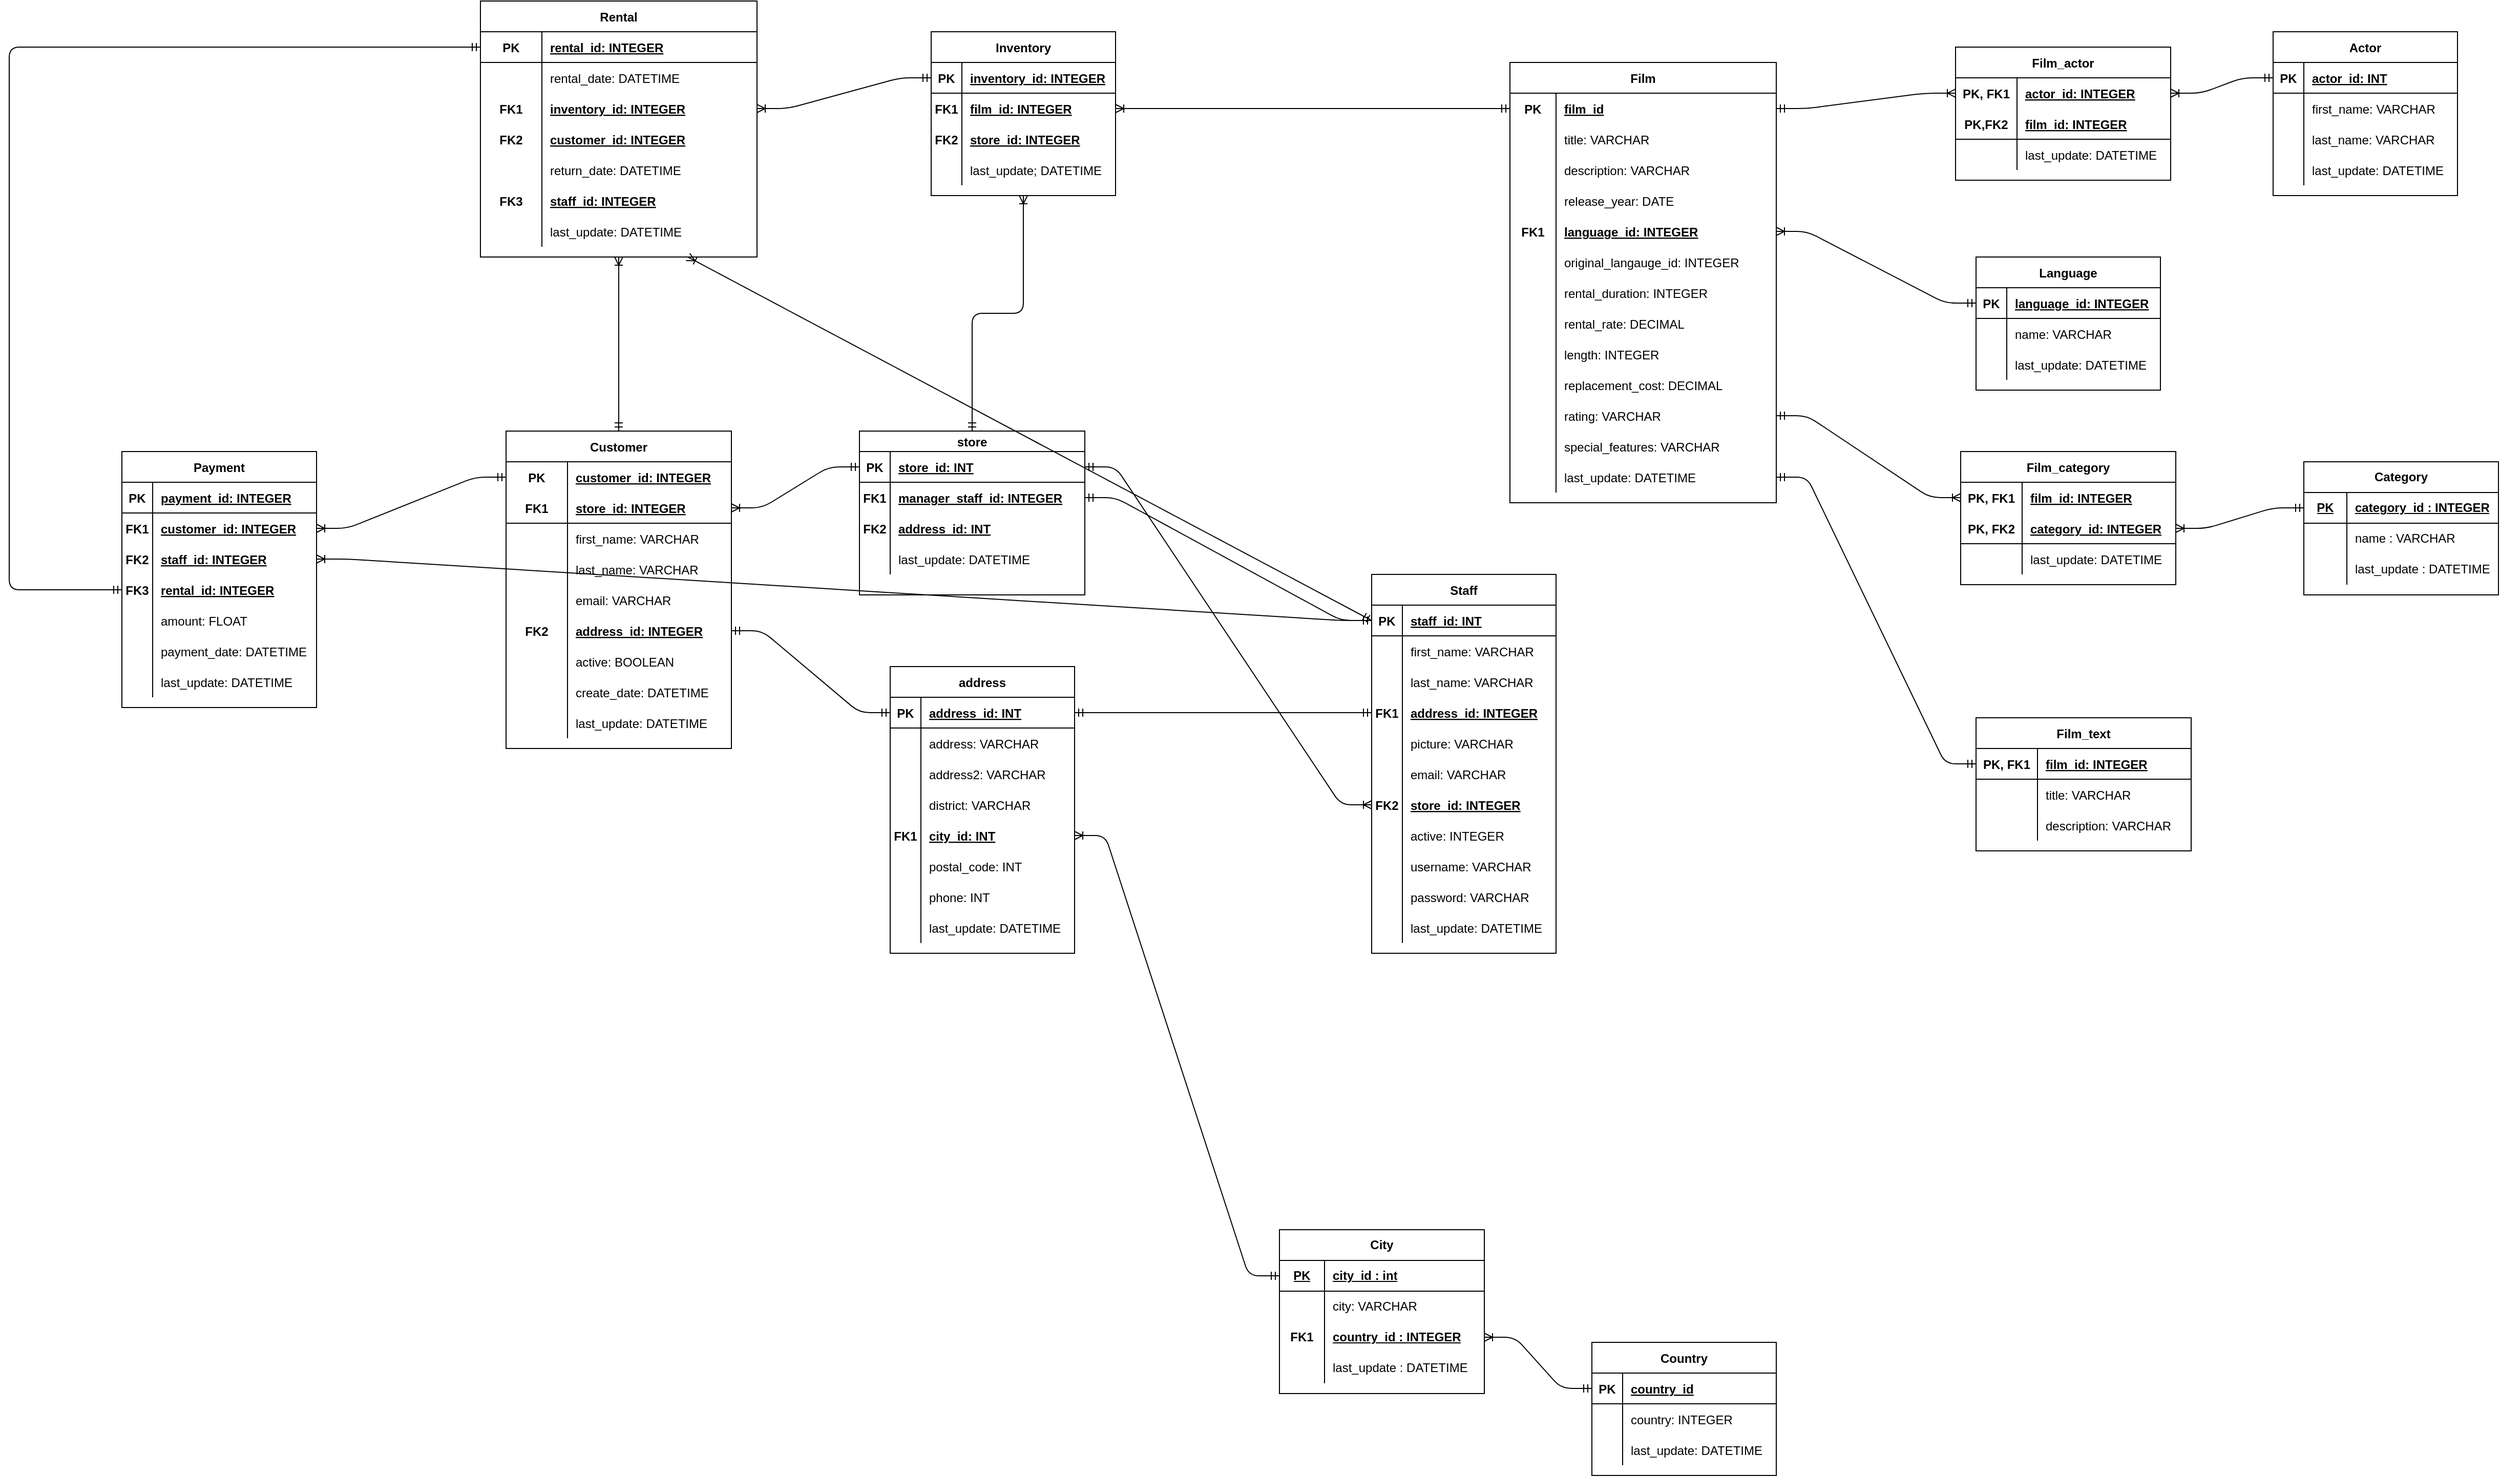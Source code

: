 <mxfile version="14.5.3" type="device"><diagram id="ekekzTXaJx10JPD7iGSS" name="Page-1"><mxGraphModel dx="1663" dy="1554" grid="1" gridSize="10" guides="1" tooltips="1" connect="1" arrows="1" fold="1" page="1" pageScale="1" pageWidth="850" pageHeight="1100" math="0" shadow="0"><root><mxCell id="0"/><mxCell id="1" parent="0"/><mxCell id="646qFur0_GBSAdjTSQtG-1" value="Country" style="shape=table;startSize=30;container=1;collapsible=1;childLayout=tableLayout;fixedRows=1;rowLines=0;fontStyle=1;align=center;resizeLast=1;" vertex="1" parent="1"><mxGeometry x="1185" y="1170" width="180" height="130" as="geometry"/></mxCell><mxCell id="646qFur0_GBSAdjTSQtG-2" value="" style="shape=partialRectangle;collapsible=0;dropTarget=0;pointerEvents=0;fillColor=none;top=0;left=0;bottom=1;right=0;points=[[0,0.5],[1,0.5]];portConstraint=eastwest;" vertex="1" parent="646qFur0_GBSAdjTSQtG-1"><mxGeometry y="30" width="180" height="30" as="geometry"/></mxCell><mxCell id="646qFur0_GBSAdjTSQtG-3" value="PK" style="shape=partialRectangle;connectable=0;fillColor=none;top=0;left=0;bottom=0;right=0;fontStyle=1;overflow=hidden;" vertex="1" parent="646qFur0_GBSAdjTSQtG-2"><mxGeometry width="30" height="30" as="geometry"/></mxCell><mxCell id="646qFur0_GBSAdjTSQtG-4" value="country_id" style="shape=partialRectangle;connectable=0;fillColor=none;top=0;left=0;bottom=0;right=0;align=left;spacingLeft=6;fontStyle=5;overflow=hidden;" vertex="1" parent="646qFur0_GBSAdjTSQtG-2"><mxGeometry x="30" width="150" height="30" as="geometry"/></mxCell><mxCell id="646qFur0_GBSAdjTSQtG-5" value="" style="shape=partialRectangle;collapsible=0;dropTarget=0;pointerEvents=0;fillColor=none;top=0;left=0;bottom=0;right=0;points=[[0,0.5],[1,0.5]];portConstraint=eastwest;" vertex="1" parent="646qFur0_GBSAdjTSQtG-1"><mxGeometry y="60" width="180" height="30" as="geometry"/></mxCell><mxCell id="646qFur0_GBSAdjTSQtG-6" value="" style="shape=partialRectangle;connectable=0;fillColor=none;top=0;left=0;bottom=0;right=0;editable=1;overflow=hidden;" vertex="1" parent="646qFur0_GBSAdjTSQtG-5"><mxGeometry width="30" height="30" as="geometry"/></mxCell><mxCell id="646qFur0_GBSAdjTSQtG-7" value="country: INTEGER" style="shape=partialRectangle;connectable=0;fillColor=none;top=0;left=0;bottom=0;right=0;align=left;spacingLeft=6;overflow=hidden;" vertex="1" parent="646qFur0_GBSAdjTSQtG-5"><mxGeometry x="30" width="150" height="30" as="geometry"/></mxCell><mxCell id="646qFur0_GBSAdjTSQtG-8" value="" style="shape=partialRectangle;collapsible=0;dropTarget=0;pointerEvents=0;fillColor=none;top=0;left=0;bottom=0;right=0;points=[[0,0.5],[1,0.5]];portConstraint=eastwest;" vertex="1" parent="646qFur0_GBSAdjTSQtG-1"><mxGeometry y="90" width="180" height="30" as="geometry"/></mxCell><mxCell id="646qFur0_GBSAdjTSQtG-9" value="" style="shape=partialRectangle;connectable=0;fillColor=none;top=0;left=0;bottom=0;right=0;editable=1;overflow=hidden;" vertex="1" parent="646qFur0_GBSAdjTSQtG-8"><mxGeometry width="30" height="30" as="geometry"/></mxCell><mxCell id="646qFur0_GBSAdjTSQtG-10" value="last_update: DATETIME" style="shape=partialRectangle;connectable=0;fillColor=none;top=0;left=0;bottom=0;right=0;align=left;spacingLeft=6;overflow=hidden;" vertex="1" parent="646qFur0_GBSAdjTSQtG-8"><mxGeometry x="30" width="150" height="30" as="geometry"/></mxCell><mxCell id="646qFur0_GBSAdjTSQtG-29" value="Customer" style="shape=table;startSize=30;container=1;collapsible=1;childLayout=tableLayout;fixedRows=1;rowLines=0;fontStyle=1;align=center;resizeLast=1;" vertex="1" parent="1"><mxGeometry x="125" y="280" width="220" height="310" as="geometry"/></mxCell><mxCell id="646qFur0_GBSAdjTSQtG-30" value="" style="shape=partialRectangle;collapsible=0;dropTarget=0;pointerEvents=0;fillColor=none;top=0;left=0;bottom=0;right=0;points=[[0,0.5],[1,0.5]];portConstraint=eastwest;" vertex="1" parent="646qFur0_GBSAdjTSQtG-29"><mxGeometry y="30" width="220" height="30" as="geometry"/></mxCell><mxCell id="646qFur0_GBSAdjTSQtG-31" value="PK" style="shape=partialRectangle;connectable=0;fillColor=none;top=0;left=0;bottom=0;right=0;fontStyle=1;overflow=hidden;" vertex="1" parent="646qFur0_GBSAdjTSQtG-30"><mxGeometry width="60" height="30" as="geometry"/></mxCell><mxCell id="646qFur0_GBSAdjTSQtG-32" value="customer_id: INTEGER" style="shape=partialRectangle;connectable=0;fillColor=none;top=0;left=0;bottom=0;right=0;align=left;spacingLeft=6;fontStyle=5;overflow=hidden;" vertex="1" parent="646qFur0_GBSAdjTSQtG-30"><mxGeometry x="60" width="160" height="30" as="geometry"/></mxCell><mxCell id="646qFur0_GBSAdjTSQtG-33" value="" style="shape=partialRectangle;collapsible=0;dropTarget=0;pointerEvents=0;fillColor=none;top=0;left=0;bottom=1;right=0;points=[[0,0.5],[1,0.5]];portConstraint=eastwest;" vertex="1" parent="646qFur0_GBSAdjTSQtG-29"><mxGeometry y="60" width="220" height="30" as="geometry"/></mxCell><mxCell id="646qFur0_GBSAdjTSQtG-34" value="FK1" style="shape=partialRectangle;connectable=0;fillColor=none;top=0;left=0;bottom=0;right=0;fontStyle=1;overflow=hidden;" vertex="1" parent="646qFur0_GBSAdjTSQtG-33"><mxGeometry width="60" height="30" as="geometry"/></mxCell><mxCell id="646qFur0_GBSAdjTSQtG-35" value="store_id: INTEGER" style="shape=partialRectangle;connectable=0;fillColor=none;top=0;left=0;bottom=0;right=0;align=left;spacingLeft=6;fontStyle=5;overflow=hidden;" vertex="1" parent="646qFur0_GBSAdjTSQtG-33"><mxGeometry x="60" width="160" height="30" as="geometry"/></mxCell><mxCell id="646qFur0_GBSAdjTSQtG-36" value="" style="shape=partialRectangle;collapsible=0;dropTarget=0;pointerEvents=0;fillColor=none;top=0;left=0;bottom=0;right=0;points=[[0,0.5],[1,0.5]];portConstraint=eastwest;" vertex="1" parent="646qFur0_GBSAdjTSQtG-29"><mxGeometry y="90" width="220" height="30" as="geometry"/></mxCell><mxCell id="646qFur0_GBSAdjTSQtG-37" value="" style="shape=partialRectangle;connectable=0;fillColor=none;top=0;left=0;bottom=0;right=0;editable=1;overflow=hidden;" vertex="1" parent="646qFur0_GBSAdjTSQtG-36"><mxGeometry width="60" height="30" as="geometry"/></mxCell><mxCell id="646qFur0_GBSAdjTSQtG-38" value="first_name: VARCHAR" style="shape=partialRectangle;connectable=0;fillColor=none;top=0;left=0;bottom=0;right=0;align=left;spacingLeft=6;overflow=hidden;" vertex="1" parent="646qFur0_GBSAdjTSQtG-36"><mxGeometry x="60" width="160" height="30" as="geometry"/></mxCell><mxCell id="646qFur0_GBSAdjTSQtG-39" value="" style="shape=partialRectangle;collapsible=0;dropTarget=0;pointerEvents=0;fillColor=none;top=0;left=0;bottom=0;right=0;points=[[0,0.5],[1,0.5]];portConstraint=eastwest;" vertex="1" parent="646qFur0_GBSAdjTSQtG-29"><mxGeometry y="120" width="220" height="30" as="geometry"/></mxCell><mxCell id="646qFur0_GBSAdjTSQtG-40" value="" style="shape=partialRectangle;connectable=0;fillColor=none;top=0;left=0;bottom=0;right=0;editable=1;overflow=hidden;" vertex="1" parent="646qFur0_GBSAdjTSQtG-39"><mxGeometry width="60" height="30" as="geometry"/></mxCell><mxCell id="646qFur0_GBSAdjTSQtG-41" value="last_name: VARCHAR" style="shape=partialRectangle;connectable=0;fillColor=none;top=0;left=0;bottom=0;right=0;align=left;spacingLeft=6;overflow=hidden;" vertex="1" parent="646qFur0_GBSAdjTSQtG-39"><mxGeometry x="60" width="160" height="30" as="geometry"/></mxCell><mxCell id="646qFur0_GBSAdjTSQtG-42" value="" style="shape=partialRectangle;collapsible=0;dropTarget=0;pointerEvents=0;fillColor=none;top=0;left=0;bottom=0;right=0;points=[[0,0.5],[1,0.5]];portConstraint=eastwest;" vertex="1" parent="646qFur0_GBSAdjTSQtG-29"><mxGeometry y="150" width="220" height="30" as="geometry"/></mxCell><mxCell id="646qFur0_GBSAdjTSQtG-43" value="" style="shape=partialRectangle;connectable=0;fillColor=none;top=0;left=0;bottom=0;right=0;editable=1;overflow=hidden;" vertex="1" parent="646qFur0_GBSAdjTSQtG-42"><mxGeometry width="60" height="30" as="geometry"/></mxCell><mxCell id="646qFur0_GBSAdjTSQtG-44" value="email: VARCHAR" style="shape=partialRectangle;connectable=0;fillColor=none;top=0;left=0;bottom=0;right=0;align=left;spacingLeft=6;overflow=hidden;" vertex="1" parent="646qFur0_GBSAdjTSQtG-42"><mxGeometry x="60" width="160" height="30" as="geometry"/></mxCell><mxCell id="646qFur0_GBSAdjTSQtG-45" value="" style="shape=partialRectangle;collapsible=0;dropTarget=0;pointerEvents=0;fillColor=none;top=0;left=0;bottom=0;right=0;points=[[0,0.5],[1,0.5]];portConstraint=eastwest;" vertex="1" parent="646qFur0_GBSAdjTSQtG-29"><mxGeometry y="180" width="220" height="30" as="geometry"/></mxCell><mxCell id="646qFur0_GBSAdjTSQtG-46" value="FK2" style="shape=partialRectangle;connectable=0;fillColor=none;top=0;left=0;bottom=0;right=0;editable=1;overflow=hidden;fontStyle=1" vertex="1" parent="646qFur0_GBSAdjTSQtG-45"><mxGeometry width="60" height="30" as="geometry"/></mxCell><mxCell id="646qFur0_GBSAdjTSQtG-47" value="address_id: INTEGER" style="shape=partialRectangle;connectable=0;fillColor=none;top=0;left=0;bottom=0;right=0;align=left;spacingLeft=6;overflow=hidden;fontStyle=5" vertex="1" parent="646qFur0_GBSAdjTSQtG-45"><mxGeometry x="60" width="160" height="30" as="geometry"/></mxCell><mxCell id="646qFur0_GBSAdjTSQtG-48" value="" style="shape=partialRectangle;collapsible=0;dropTarget=0;pointerEvents=0;fillColor=none;top=0;left=0;bottom=0;right=0;points=[[0,0.5],[1,0.5]];portConstraint=eastwest;" vertex="1" parent="646qFur0_GBSAdjTSQtG-29"><mxGeometry y="210" width="220" height="30" as="geometry"/></mxCell><mxCell id="646qFur0_GBSAdjTSQtG-49" value="" style="shape=partialRectangle;connectable=0;fillColor=none;top=0;left=0;bottom=0;right=0;editable=1;overflow=hidden;fontStyle=1" vertex="1" parent="646qFur0_GBSAdjTSQtG-48"><mxGeometry width="60" height="30" as="geometry"/></mxCell><mxCell id="646qFur0_GBSAdjTSQtG-50" value="active: BOOLEAN" style="shape=partialRectangle;connectable=0;fillColor=none;top=0;left=0;bottom=0;right=0;align=left;spacingLeft=6;overflow=hidden;fontStyle=0" vertex="1" parent="646qFur0_GBSAdjTSQtG-48"><mxGeometry x="60" width="160" height="30" as="geometry"/></mxCell><mxCell id="646qFur0_GBSAdjTSQtG-51" value="" style="shape=partialRectangle;collapsible=0;dropTarget=0;pointerEvents=0;fillColor=none;top=0;left=0;bottom=0;right=0;points=[[0,0.5],[1,0.5]];portConstraint=eastwest;" vertex="1" parent="646qFur0_GBSAdjTSQtG-29"><mxGeometry y="240" width="220" height="30" as="geometry"/></mxCell><mxCell id="646qFur0_GBSAdjTSQtG-52" value="" style="shape=partialRectangle;connectable=0;fillColor=none;top=0;left=0;bottom=0;right=0;editable=1;overflow=hidden;fontStyle=1" vertex="1" parent="646qFur0_GBSAdjTSQtG-51"><mxGeometry width="60" height="30" as="geometry"/></mxCell><mxCell id="646qFur0_GBSAdjTSQtG-53" value="create_date: DATETIME" style="shape=partialRectangle;connectable=0;fillColor=none;top=0;left=0;bottom=0;right=0;align=left;spacingLeft=6;overflow=hidden;fontStyle=0" vertex="1" parent="646qFur0_GBSAdjTSQtG-51"><mxGeometry x="60" width="160" height="30" as="geometry"/></mxCell><mxCell id="646qFur0_GBSAdjTSQtG-54" value="" style="shape=partialRectangle;collapsible=0;dropTarget=0;pointerEvents=0;fillColor=none;top=0;left=0;bottom=0;right=0;points=[[0,0.5],[1,0.5]];portConstraint=eastwest;" vertex="1" parent="646qFur0_GBSAdjTSQtG-29"><mxGeometry y="270" width="220" height="30" as="geometry"/></mxCell><mxCell id="646qFur0_GBSAdjTSQtG-55" value="" style="shape=partialRectangle;connectable=0;fillColor=none;top=0;left=0;bottom=0;right=0;editable=1;overflow=hidden;fontStyle=1" vertex="1" parent="646qFur0_GBSAdjTSQtG-54"><mxGeometry width="60" height="30" as="geometry"/></mxCell><mxCell id="646qFur0_GBSAdjTSQtG-56" value="last_update: DATETIME" style="shape=partialRectangle;connectable=0;fillColor=none;top=0;left=0;bottom=0;right=0;align=left;spacingLeft=6;overflow=hidden;fontStyle=0" vertex="1" parent="646qFur0_GBSAdjTSQtG-54"><mxGeometry x="60" width="160" height="30" as="geometry"/></mxCell><mxCell id="646qFur0_GBSAdjTSQtG-57" value="Film" style="shape=table;startSize=30;container=1;collapsible=1;childLayout=tableLayout;fixedRows=1;rowLines=0;fontStyle=1;align=center;resizeLast=1;" vertex="1" parent="1"><mxGeometry x="1105" y="-80" width="260" height="430" as="geometry"/></mxCell><mxCell id="646qFur0_GBSAdjTSQtG-58" value="" style="shape=partialRectangle;collapsible=0;dropTarget=0;pointerEvents=0;fillColor=none;top=0;left=0;bottom=0;right=0;points=[[0,0.5],[1,0.5]];portConstraint=eastwest;" vertex="1" parent="646qFur0_GBSAdjTSQtG-57"><mxGeometry y="30" width="260" height="30" as="geometry"/></mxCell><mxCell id="646qFur0_GBSAdjTSQtG-59" value="PK" style="shape=partialRectangle;connectable=0;fillColor=none;top=0;left=0;bottom=0;right=0;fontStyle=1;overflow=hidden;" vertex="1" parent="646qFur0_GBSAdjTSQtG-58"><mxGeometry width="45" height="30" as="geometry"/></mxCell><mxCell id="646qFur0_GBSAdjTSQtG-60" value="film_id" style="shape=partialRectangle;connectable=0;fillColor=none;top=0;left=0;bottom=0;right=0;align=left;spacingLeft=6;fontStyle=5;overflow=hidden;" vertex="1" parent="646qFur0_GBSAdjTSQtG-58"><mxGeometry x="45" width="215" height="30" as="geometry"/></mxCell><mxCell id="646qFur0_GBSAdjTSQtG-64" value="" style="shape=partialRectangle;collapsible=0;dropTarget=0;pointerEvents=0;fillColor=none;top=0;left=0;bottom=0;right=0;points=[[0,0.5],[1,0.5]];portConstraint=eastwest;" vertex="1" parent="646qFur0_GBSAdjTSQtG-57"><mxGeometry y="60" width="260" height="30" as="geometry"/></mxCell><mxCell id="646qFur0_GBSAdjTSQtG-65" value="" style="shape=partialRectangle;connectable=0;fillColor=none;top=0;left=0;bottom=0;right=0;editable=1;overflow=hidden;" vertex="1" parent="646qFur0_GBSAdjTSQtG-64"><mxGeometry width="45" height="30" as="geometry"/></mxCell><mxCell id="646qFur0_GBSAdjTSQtG-66" value="title: VARCHAR" style="shape=partialRectangle;connectable=0;fillColor=none;top=0;left=0;bottom=0;right=0;align=left;spacingLeft=6;overflow=hidden;" vertex="1" parent="646qFur0_GBSAdjTSQtG-64"><mxGeometry x="45" width="215" height="30" as="geometry"/></mxCell><mxCell id="646qFur0_GBSAdjTSQtG-67" value="" style="shape=partialRectangle;collapsible=0;dropTarget=0;pointerEvents=0;fillColor=none;top=0;left=0;bottom=0;right=0;points=[[0,0.5],[1,0.5]];portConstraint=eastwest;" vertex="1" parent="646qFur0_GBSAdjTSQtG-57"><mxGeometry y="90" width="260" height="30" as="geometry"/></mxCell><mxCell id="646qFur0_GBSAdjTSQtG-68" value="" style="shape=partialRectangle;connectable=0;fillColor=none;top=0;left=0;bottom=0;right=0;editable=1;overflow=hidden;" vertex="1" parent="646qFur0_GBSAdjTSQtG-67"><mxGeometry width="45" height="30" as="geometry"/></mxCell><mxCell id="646qFur0_GBSAdjTSQtG-69" value="description: VARCHAR" style="shape=partialRectangle;connectable=0;fillColor=none;top=0;left=0;bottom=0;right=0;align=left;spacingLeft=6;overflow=hidden;" vertex="1" parent="646qFur0_GBSAdjTSQtG-67"><mxGeometry x="45" width="215" height="30" as="geometry"/></mxCell><mxCell id="646qFur0_GBSAdjTSQtG-71" value="" style="shape=partialRectangle;collapsible=0;dropTarget=0;pointerEvents=0;fillColor=none;top=0;left=0;bottom=0;right=0;points=[[0,0.5],[1,0.5]];portConstraint=eastwest;" vertex="1" parent="646qFur0_GBSAdjTSQtG-57"><mxGeometry y="120" width="260" height="30" as="geometry"/></mxCell><mxCell id="646qFur0_GBSAdjTSQtG-72" value="" style="shape=partialRectangle;connectable=0;fillColor=none;top=0;left=0;bottom=0;right=0;editable=1;overflow=hidden;" vertex="1" parent="646qFur0_GBSAdjTSQtG-71"><mxGeometry width="45" height="30" as="geometry"/></mxCell><mxCell id="646qFur0_GBSAdjTSQtG-73" value="release_year: DATE" style="shape=partialRectangle;connectable=0;fillColor=none;top=0;left=0;bottom=0;right=0;align=left;spacingLeft=6;overflow=hidden;" vertex="1" parent="646qFur0_GBSAdjTSQtG-71"><mxGeometry x="45" width="215" height="30" as="geometry"/></mxCell><mxCell id="646qFur0_GBSAdjTSQtG-86" value="" style="shape=partialRectangle;collapsible=0;dropTarget=0;pointerEvents=0;fillColor=none;top=0;left=0;bottom=0;right=0;points=[[0,0.5],[1,0.5]];portConstraint=eastwest;" vertex="1" parent="646qFur0_GBSAdjTSQtG-57"><mxGeometry y="150" width="260" height="30" as="geometry"/></mxCell><mxCell id="646qFur0_GBSAdjTSQtG-87" value="FK1" style="shape=partialRectangle;connectable=0;fillColor=none;top=0;left=0;bottom=0;right=0;editable=1;overflow=hidden;fontStyle=1" vertex="1" parent="646qFur0_GBSAdjTSQtG-86"><mxGeometry width="45" height="30" as="geometry"/></mxCell><mxCell id="646qFur0_GBSAdjTSQtG-88" value="language_id: INTEGER" style="shape=partialRectangle;connectable=0;fillColor=none;top=0;left=0;bottom=0;right=0;align=left;spacingLeft=6;overflow=hidden;fontStyle=5" vertex="1" parent="646qFur0_GBSAdjTSQtG-86"><mxGeometry x="45" width="215" height="30" as="geometry"/></mxCell><mxCell id="646qFur0_GBSAdjTSQtG-74" value="" style="shape=partialRectangle;collapsible=0;dropTarget=0;pointerEvents=0;fillColor=none;top=0;left=0;bottom=0;right=0;points=[[0,0.5],[1,0.5]];portConstraint=eastwest;" vertex="1" parent="646qFur0_GBSAdjTSQtG-57"><mxGeometry y="180" width="260" height="30" as="geometry"/></mxCell><mxCell id="646qFur0_GBSAdjTSQtG-75" value="" style="shape=partialRectangle;connectable=0;fillColor=none;top=0;left=0;bottom=0;right=0;editable=1;overflow=hidden;" vertex="1" parent="646qFur0_GBSAdjTSQtG-74"><mxGeometry width="45" height="30" as="geometry"/></mxCell><mxCell id="646qFur0_GBSAdjTSQtG-76" value="original_langauge_id: INTEGER" style="shape=partialRectangle;connectable=0;fillColor=none;top=0;left=0;bottom=0;right=0;align=left;spacingLeft=6;overflow=hidden;" vertex="1" parent="646qFur0_GBSAdjTSQtG-74"><mxGeometry x="45" width="215" height="30" as="geometry"/></mxCell><mxCell id="646qFur0_GBSAdjTSQtG-77" value="" style="shape=partialRectangle;collapsible=0;dropTarget=0;pointerEvents=0;fillColor=none;top=0;left=0;bottom=0;right=0;points=[[0,0.5],[1,0.5]];portConstraint=eastwest;" vertex="1" parent="646qFur0_GBSAdjTSQtG-57"><mxGeometry y="210" width="260" height="30" as="geometry"/></mxCell><mxCell id="646qFur0_GBSAdjTSQtG-78" value="" style="shape=partialRectangle;connectable=0;fillColor=none;top=0;left=0;bottom=0;right=0;editable=1;overflow=hidden;" vertex="1" parent="646qFur0_GBSAdjTSQtG-77"><mxGeometry width="45" height="30" as="geometry"/></mxCell><mxCell id="646qFur0_GBSAdjTSQtG-79" value="rental_duration: INTEGER" style="shape=partialRectangle;connectable=0;fillColor=none;top=0;left=0;bottom=0;right=0;align=left;spacingLeft=6;overflow=hidden;" vertex="1" parent="646qFur0_GBSAdjTSQtG-77"><mxGeometry x="45" width="215" height="30" as="geometry"/></mxCell><mxCell id="646qFur0_GBSAdjTSQtG-80" value="" style="shape=partialRectangle;collapsible=0;dropTarget=0;pointerEvents=0;fillColor=none;top=0;left=0;bottom=0;right=0;points=[[0,0.5],[1,0.5]];portConstraint=eastwest;" vertex="1" parent="646qFur0_GBSAdjTSQtG-57"><mxGeometry y="240" width="260" height="30" as="geometry"/></mxCell><mxCell id="646qFur0_GBSAdjTSQtG-81" value="" style="shape=partialRectangle;connectable=0;fillColor=none;top=0;left=0;bottom=0;right=0;editable=1;overflow=hidden;" vertex="1" parent="646qFur0_GBSAdjTSQtG-80"><mxGeometry width="45" height="30" as="geometry"/></mxCell><mxCell id="646qFur0_GBSAdjTSQtG-82" value="rental_rate: DECIMAL" style="shape=partialRectangle;connectable=0;fillColor=none;top=0;left=0;bottom=0;right=0;align=left;spacingLeft=6;overflow=hidden;" vertex="1" parent="646qFur0_GBSAdjTSQtG-80"><mxGeometry x="45" width="215" height="30" as="geometry"/></mxCell><mxCell id="646qFur0_GBSAdjTSQtG-83" value="" style="shape=partialRectangle;collapsible=0;dropTarget=0;pointerEvents=0;fillColor=none;top=0;left=0;bottom=0;right=0;points=[[0,0.5],[1,0.5]];portConstraint=eastwest;" vertex="1" parent="646qFur0_GBSAdjTSQtG-57"><mxGeometry y="270" width="260" height="30" as="geometry"/></mxCell><mxCell id="646qFur0_GBSAdjTSQtG-84" value="" style="shape=partialRectangle;connectable=0;fillColor=none;top=0;left=0;bottom=0;right=0;editable=1;overflow=hidden;" vertex="1" parent="646qFur0_GBSAdjTSQtG-83"><mxGeometry width="45" height="30" as="geometry"/></mxCell><mxCell id="646qFur0_GBSAdjTSQtG-85" value="length: INTEGER" style="shape=partialRectangle;connectable=0;fillColor=none;top=0;left=0;bottom=0;right=0;align=left;spacingLeft=6;overflow=hidden;" vertex="1" parent="646qFur0_GBSAdjTSQtG-83"><mxGeometry x="45" width="215" height="30" as="geometry"/></mxCell><mxCell id="646qFur0_GBSAdjTSQtG-89" value="" style="shape=partialRectangle;collapsible=0;dropTarget=0;pointerEvents=0;fillColor=none;top=0;left=0;bottom=0;right=0;points=[[0,0.5],[1,0.5]];portConstraint=eastwest;" vertex="1" parent="646qFur0_GBSAdjTSQtG-57"><mxGeometry y="300" width="260" height="30" as="geometry"/></mxCell><mxCell id="646qFur0_GBSAdjTSQtG-90" value="" style="shape=partialRectangle;connectable=0;fillColor=none;top=0;left=0;bottom=0;right=0;editable=1;overflow=hidden;" vertex="1" parent="646qFur0_GBSAdjTSQtG-89"><mxGeometry width="45" height="30" as="geometry"/></mxCell><mxCell id="646qFur0_GBSAdjTSQtG-91" value="replacement_cost: DECIMAL" style="shape=partialRectangle;connectable=0;fillColor=none;top=0;left=0;bottom=0;right=0;align=left;spacingLeft=6;overflow=hidden;" vertex="1" parent="646qFur0_GBSAdjTSQtG-89"><mxGeometry x="45" width="215" height="30" as="geometry"/></mxCell><mxCell id="646qFur0_GBSAdjTSQtG-92" value="" style="shape=partialRectangle;collapsible=0;dropTarget=0;pointerEvents=0;fillColor=none;top=0;left=0;bottom=0;right=0;points=[[0,0.5],[1,0.5]];portConstraint=eastwest;" vertex="1" parent="646qFur0_GBSAdjTSQtG-57"><mxGeometry y="330" width="260" height="30" as="geometry"/></mxCell><mxCell id="646qFur0_GBSAdjTSQtG-93" value="" style="shape=partialRectangle;connectable=0;fillColor=none;top=0;left=0;bottom=0;right=0;editable=1;overflow=hidden;" vertex="1" parent="646qFur0_GBSAdjTSQtG-92"><mxGeometry width="45" height="30" as="geometry"/></mxCell><mxCell id="646qFur0_GBSAdjTSQtG-94" value="rating: VARCHAR" style="shape=partialRectangle;connectable=0;fillColor=none;top=0;left=0;bottom=0;right=0;align=left;spacingLeft=6;overflow=hidden;" vertex="1" parent="646qFur0_GBSAdjTSQtG-92"><mxGeometry x="45" width="215" height="30" as="geometry"/></mxCell><mxCell id="646qFur0_GBSAdjTSQtG-95" value="" style="shape=partialRectangle;collapsible=0;dropTarget=0;pointerEvents=0;fillColor=none;top=0;left=0;bottom=0;right=0;points=[[0,0.5],[1,0.5]];portConstraint=eastwest;" vertex="1" parent="646qFur0_GBSAdjTSQtG-57"><mxGeometry y="360" width="260" height="30" as="geometry"/></mxCell><mxCell id="646qFur0_GBSAdjTSQtG-96" value="" style="shape=partialRectangle;connectable=0;fillColor=none;top=0;left=0;bottom=0;right=0;editable=1;overflow=hidden;" vertex="1" parent="646qFur0_GBSAdjTSQtG-95"><mxGeometry width="45" height="30" as="geometry"/></mxCell><mxCell id="646qFur0_GBSAdjTSQtG-97" value="special_features: VARCHAR" style="shape=partialRectangle;connectable=0;fillColor=none;top=0;left=0;bottom=0;right=0;align=left;spacingLeft=6;overflow=hidden;" vertex="1" parent="646qFur0_GBSAdjTSQtG-95"><mxGeometry x="45" width="215" height="30" as="geometry"/></mxCell><mxCell id="646qFur0_GBSAdjTSQtG-98" value="" style="shape=partialRectangle;collapsible=0;dropTarget=0;pointerEvents=0;fillColor=none;top=0;left=0;bottom=0;right=0;points=[[0,0.5],[1,0.5]];portConstraint=eastwest;" vertex="1" parent="646qFur0_GBSAdjTSQtG-57"><mxGeometry y="390" width="260" height="30" as="geometry"/></mxCell><mxCell id="646qFur0_GBSAdjTSQtG-99" value="" style="shape=partialRectangle;connectable=0;fillColor=none;top=0;left=0;bottom=0;right=0;editable=1;overflow=hidden;" vertex="1" parent="646qFur0_GBSAdjTSQtG-98"><mxGeometry width="45" height="30" as="geometry"/></mxCell><mxCell id="646qFur0_GBSAdjTSQtG-100" value="last_update: DATETIME" style="shape=partialRectangle;connectable=0;fillColor=none;top=0;left=0;bottom=0;right=0;align=left;spacingLeft=6;overflow=hidden;" vertex="1" parent="646qFur0_GBSAdjTSQtG-98"><mxGeometry x="45" width="215" height="30" as="geometry"/></mxCell><mxCell id="646qFur0_GBSAdjTSQtG-116" value="Film_category" style="shape=table;startSize=30;container=1;collapsible=1;childLayout=tableLayout;fixedRows=1;rowLines=0;fontStyle=1;align=center;resizeLast=1;" vertex="1" parent="1"><mxGeometry x="1545" y="300" width="210" height="130" as="geometry"/></mxCell><mxCell id="646qFur0_GBSAdjTSQtG-117" value="" style="shape=partialRectangle;collapsible=0;dropTarget=0;pointerEvents=0;fillColor=none;top=0;left=0;bottom=0;right=0;points=[[0,0.5],[1,0.5]];portConstraint=eastwest;" vertex="1" parent="646qFur0_GBSAdjTSQtG-116"><mxGeometry y="30" width="210" height="30" as="geometry"/></mxCell><mxCell id="646qFur0_GBSAdjTSQtG-118" value="PK, FK1" style="shape=partialRectangle;connectable=0;fillColor=none;top=0;left=0;bottom=0;right=0;fontStyle=1;overflow=hidden;" vertex="1" parent="646qFur0_GBSAdjTSQtG-117"><mxGeometry width="60" height="30" as="geometry"/></mxCell><mxCell id="646qFur0_GBSAdjTSQtG-119" value="film_id: INTEGER" style="shape=partialRectangle;connectable=0;fillColor=none;top=0;left=0;bottom=0;right=0;align=left;spacingLeft=6;fontStyle=5;overflow=hidden;" vertex="1" parent="646qFur0_GBSAdjTSQtG-117"><mxGeometry x="60" width="150" height="30" as="geometry"/></mxCell><mxCell id="646qFur0_GBSAdjTSQtG-120" value="" style="shape=partialRectangle;collapsible=0;dropTarget=0;pointerEvents=0;fillColor=none;top=0;left=0;bottom=1;right=0;points=[[0,0.5],[1,0.5]];portConstraint=eastwest;" vertex="1" parent="646qFur0_GBSAdjTSQtG-116"><mxGeometry y="60" width="210" height="30" as="geometry"/></mxCell><mxCell id="646qFur0_GBSAdjTSQtG-121" value="PK, FK2" style="shape=partialRectangle;connectable=0;fillColor=none;top=0;left=0;bottom=0;right=0;fontStyle=1;overflow=hidden;" vertex="1" parent="646qFur0_GBSAdjTSQtG-120"><mxGeometry width="60" height="30" as="geometry"/></mxCell><mxCell id="646qFur0_GBSAdjTSQtG-122" value="category_id: INTEGER" style="shape=partialRectangle;connectable=0;fillColor=none;top=0;left=0;bottom=0;right=0;align=left;spacingLeft=6;fontStyle=5;overflow=hidden;" vertex="1" parent="646qFur0_GBSAdjTSQtG-120"><mxGeometry x="60" width="150" height="30" as="geometry"/></mxCell><mxCell id="646qFur0_GBSAdjTSQtG-123" value="" style="shape=partialRectangle;collapsible=0;dropTarget=0;pointerEvents=0;fillColor=none;top=0;left=0;bottom=0;right=0;points=[[0,0.5],[1,0.5]];portConstraint=eastwest;" vertex="1" parent="646qFur0_GBSAdjTSQtG-116"><mxGeometry y="90" width="210" height="30" as="geometry"/></mxCell><mxCell id="646qFur0_GBSAdjTSQtG-124" value="" style="shape=partialRectangle;connectable=0;fillColor=none;top=0;left=0;bottom=0;right=0;editable=1;overflow=hidden;" vertex="1" parent="646qFur0_GBSAdjTSQtG-123"><mxGeometry width="60" height="30" as="geometry"/></mxCell><mxCell id="646qFur0_GBSAdjTSQtG-125" value="last_update: DATETIME" style="shape=partialRectangle;connectable=0;fillColor=none;top=0;left=0;bottom=0;right=0;align=left;spacingLeft=6;overflow=hidden;" vertex="1" parent="646qFur0_GBSAdjTSQtG-123"><mxGeometry x="60" width="150" height="30" as="geometry"/></mxCell><mxCell id="646qFur0_GBSAdjTSQtG-272" value="Inventory" style="shape=table;startSize=30;container=1;collapsible=1;childLayout=tableLayout;fixedRows=1;rowLines=0;fontStyle=1;align=center;resizeLast=1;" vertex="1" parent="1"><mxGeometry x="540" y="-110" width="180" height="160" as="geometry"/></mxCell><mxCell id="646qFur0_GBSAdjTSQtG-273" value="" style="shape=partialRectangle;collapsible=0;dropTarget=0;pointerEvents=0;fillColor=none;top=0;left=0;bottom=1;right=0;points=[[0,0.5],[1,0.5]];portConstraint=eastwest;" vertex="1" parent="646qFur0_GBSAdjTSQtG-272"><mxGeometry y="30" width="180" height="30" as="geometry"/></mxCell><mxCell id="646qFur0_GBSAdjTSQtG-274" value="PK" style="shape=partialRectangle;connectable=0;fillColor=none;top=0;left=0;bottom=0;right=0;fontStyle=1;overflow=hidden;" vertex="1" parent="646qFur0_GBSAdjTSQtG-273"><mxGeometry width="30" height="30" as="geometry"/></mxCell><mxCell id="646qFur0_GBSAdjTSQtG-275" value="inventory_id: INTEGER" style="shape=partialRectangle;connectable=0;fillColor=none;top=0;left=0;bottom=0;right=0;align=left;spacingLeft=6;fontStyle=5;overflow=hidden;" vertex="1" parent="646qFur0_GBSAdjTSQtG-273"><mxGeometry x="30" width="150" height="30" as="geometry"/></mxCell><mxCell id="646qFur0_GBSAdjTSQtG-276" value="" style="shape=partialRectangle;collapsible=0;dropTarget=0;pointerEvents=0;fillColor=none;top=0;left=0;bottom=0;right=0;points=[[0,0.5],[1,0.5]];portConstraint=eastwest;" vertex="1" parent="646qFur0_GBSAdjTSQtG-272"><mxGeometry y="60" width="180" height="30" as="geometry"/></mxCell><mxCell id="646qFur0_GBSAdjTSQtG-277" value="FK1" style="shape=partialRectangle;connectable=0;fillColor=none;top=0;left=0;bottom=0;right=0;editable=1;overflow=hidden;fontStyle=1" vertex="1" parent="646qFur0_GBSAdjTSQtG-276"><mxGeometry width="30" height="30" as="geometry"/></mxCell><mxCell id="646qFur0_GBSAdjTSQtG-278" value="film_id: INTEGER" style="shape=partialRectangle;connectable=0;fillColor=none;top=0;left=0;bottom=0;right=0;align=left;spacingLeft=6;overflow=hidden;fontStyle=5" vertex="1" parent="646qFur0_GBSAdjTSQtG-276"><mxGeometry x="30" width="150" height="30" as="geometry"/></mxCell><mxCell id="646qFur0_GBSAdjTSQtG-279" value="" style="shape=partialRectangle;collapsible=0;dropTarget=0;pointerEvents=0;fillColor=none;top=0;left=0;bottom=0;right=0;points=[[0,0.5],[1,0.5]];portConstraint=eastwest;strokeWidth=6;" vertex="1" parent="646qFur0_GBSAdjTSQtG-272"><mxGeometry y="90" width="180" height="30" as="geometry"/></mxCell><mxCell id="646qFur0_GBSAdjTSQtG-280" value="FK2" style="shape=partialRectangle;connectable=0;fillColor=none;top=0;left=0;bottom=0;right=0;editable=1;overflow=hidden;fontStyle=1;strokeWidth=7;" vertex="1" parent="646qFur0_GBSAdjTSQtG-279"><mxGeometry width="30" height="30" as="geometry"/></mxCell><mxCell id="646qFur0_GBSAdjTSQtG-281" value="store_id: INTEGER" style="shape=partialRectangle;connectable=0;fillColor=none;top=0;left=0;bottom=0;right=0;align=left;spacingLeft=6;overflow=hidden;strokeWidth=7;fontStyle=5" vertex="1" parent="646qFur0_GBSAdjTSQtG-279"><mxGeometry x="30" width="150" height="30" as="geometry"/></mxCell><mxCell id="646qFur0_GBSAdjTSQtG-282" value="" style="shape=partialRectangle;collapsible=0;dropTarget=0;pointerEvents=0;fillColor=none;top=0;left=0;bottom=0;right=0;points=[[0,0.5],[1,0.5]];portConstraint=eastwest;" vertex="1" parent="646qFur0_GBSAdjTSQtG-272"><mxGeometry y="120" width="180" height="30" as="geometry"/></mxCell><mxCell id="646qFur0_GBSAdjTSQtG-283" value="" style="shape=partialRectangle;connectable=0;fillColor=none;top=0;left=0;bottom=0;right=0;editable=1;overflow=hidden;" vertex="1" parent="646qFur0_GBSAdjTSQtG-282"><mxGeometry width="30" height="30" as="geometry"/></mxCell><mxCell id="646qFur0_GBSAdjTSQtG-284" value="last_update; DATETIME" style="shape=partialRectangle;connectable=0;fillColor=none;top=0;left=0;bottom=0;right=0;align=left;spacingLeft=6;overflow=hidden;" vertex="1" parent="646qFur0_GBSAdjTSQtG-282"><mxGeometry x="30" width="150" height="30" as="geometry"/></mxCell><mxCell id="646qFur0_GBSAdjTSQtG-285" value="Language" style="shape=table;startSize=30;container=1;collapsible=1;childLayout=tableLayout;fixedRows=1;rowLines=0;fontStyle=1;align=center;resizeLast=1;" vertex="1" parent="1"><mxGeometry x="1560" y="110" width="180" height="130" as="geometry"/></mxCell><mxCell id="646qFur0_GBSAdjTSQtG-286" value="" style="shape=partialRectangle;collapsible=0;dropTarget=0;pointerEvents=0;fillColor=none;top=0;left=0;bottom=1;right=0;points=[[0,0.5],[1,0.5]];portConstraint=eastwest;" vertex="1" parent="646qFur0_GBSAdjTSQtG-285"><mxGeometry y="30" width="180" height="30" as="geometry"/></mxCell><mxCell id="646qFur0_GBSAdjTSQtG-287" value="PK" style="shape=partialRectangle;connectable=0;fillColor=none;top=0;left=0;bottom=0;right=0;fontStyle=1;overflow=hidden;" vertex="1" parent="646qFur0_GBSAdjTSQtG-286"><mxGeometry width="30" height="30" as="geometry"/></mxCell><mxCell id="646qFur0_GBSAdjTSQtG-288" value="language_id: INTEGER" style="shape=partialRectangle;connectable=0;fillColor=none;top=0;left=0;bottom=0;right=0;align=left;spacingLeft=6;fontStyle=5;overflow=hidden;" vertex="1" parent="646qFur0_GBSAdjTSQtG-286"><mxGeometry x="30" width="150" height="30" as="geometry"/></mxCell><mxCell id="646qFur0_GBSAdjTSQtG-289" value="" style="shape=partialRectangle;collapsible=0;dropTarget=0;pointerEvents=0;fillColor=none;top=0;left=0;bottom=0;right=0;points=[[0,0.5],[1,0.5]];portConstraint=eastwest;" vertex="1" parent="646qFur0_GBSAdjTSQtG-285"><mxGeometry y="60" width="180" height="30" as="geometry"/></mxCell><mxCell id="646qFur0_GBSAdjTSQtG-290" value="" style="shape=partialRectangle;connectable=0;fillColor=none;top=0;left=0;bottom=0;right=0;editable=1;overflow=hidden;" vertex="1" parent="646qFur0_GBSAdjTSQtG-289"><mxGeometry width="30" height="30" as="geometry"/></mxCell><mxCell id="646qFur0_GBSAdjTSQtG-291" value="name: VARCHAR" style="shape=partialRectangle;connectable=0;fillColor=none;top=0;left=0;bottom=0;right=0;align=left;spacingLeft=6;overflow=hidden;" vertex="1" parent="646qFur0_GBSAdjTSQtG-289"><mxGeometry x="30" width="150" height="30" as="geometry"/></mxCell><mxCell id="646qFur0_GBSAdjTSQtG-292" value="" style="shape=partialRectangle;collapsible=0;dropTarget=0;pointerEvents=0;fillColor=none;top=0;left=0;bottom=0;right=0;points=[[0,0.5],[1,0.5]];portConstraint=eastwest;" vertex="1" parent="646qFur0_GBSAdjTSQtG-285"><mxGeometry y="90" width="180" height="30" as="geometry"/></mxCell><mxCell id="646qFur0_GBSAdjTSQtG-293" value="" style="shape=partialRectangle;connectable=0;fillColor=none;top=0;left=0;bottom=0;right=0;editable=1;overflow=hidden;" vertex="1" parent="646qFur0_GBSAdjTSQtG-292"><mxGeometry width="30" height="30" as="geometry"/></mxCell><mxCell id="646qFur0_GBSAdjTSQtG-294" value="last_update: DATETIME" style="shape=partialRectangle;connectable=0;fillColor=none;top=0;left=0;bottom=0;right=0;align=left;spacingLeft=6;overflow=hidden;" vertex="1" parent="646qFur0_GBSAdjTSQtG-292"><mxGeometry x="30" width="150" height="30" as="geometry"/></mxCell><mxCell id="646qFur0_GBSAdjTSQtG-298" value="Payment" style="shape=table;startSize=30;container=1;collapsible=1;childLayout=tableLayout;fixedRows=1;rowLines=0;fontStyle=1;align=center;resizeLast=1;" vertex="1" parent="1"><mxGeometry x="-250" y="300" width="190" height="250" as="geometry"><mxRectangle x="-60" y="440" width="80" height="30" as="alternateBounds"/></mxGeometry></mxCell><mxCell id="646qFur0_GBSAdjTSQtG-299" value="" style="shape=partialRectangle;collapsible=0;dropTarget=0;pointerEvents=0;fillColor=none;top=0;left=0;bottom=1;right=0;points=[[0,0.5],[1,0.5]];portConstraint=eastwest;" vertex="1" parent="646qFur0_GBSAdjTSQtG-298"><mxGeometry y="30" width="190" height="30" as="geometry"/></mxCell><mxCell id="646qFur0_GBSAdjTSQtG-300" value="PK" style="shape=partialRectangle;connectable=0;fillColor=none;top=0;left=0;bottom=0;right=0;fontStyle=1;overflow=hidden;" vertex="1" parent="646qFur0_GBSAdjTSQtG-299"><mxGeometry width="30" height="30" as="geometry"/></mxCell><mxCell id="646qFur0_GBSAdjTSQtG-301" value="payment_id: INTEGER" style="shape=partialRectangle;connectable=0;fillColor=none;top=0;left=0;bottom=0;right=0;align=left;spacingLeft=6;fontStyle=5;overflow=hidden;" vertex="1" parent="646qFur0_GBSAdjTSQtG-299"><mxGeometry x="30" width="160" height="30" as="geometry"/></mxCell><mxCell id="646qFur0_GBSAdjTSQtG-302" value="" style="shape=partialRectangle;collapsible=0;dropTarget=0;pointerEvents=0;fillColor=none;top=0;left=0;bottom=0;right=0;points=[[0,0.5],[1,0.5]];portConstraint=eastwest;" vertex="1" parent="646qFur0_GBSAdjTSQtG-298"><mxGeometry y="60" width="190" height="30" as="geometry"/></mxCell><mxCell id="646qFur0_GBSAdjTSQtG-303" value="FK1" style="shape=partialRectangle;connectable=0;fillColor=none;top=0;left=0;bottom=0;right=0;editable=1;overflow=hidden;fontStyle=1" vertex="1" parent="646qFur0_GBSAdjTSQtG-302"><mxGeometry width="30" height="30" as="geometry"/></mxCell><mxCell id="646qFur0_GBSAdjTSQtG-304" value="customer_id: INTEGER" style="shape=partialRectangle;connectable=0;fillColor=none;top=0;left=0;bottom=0;right=0;align=left;spacingLeft=6;overflow=hidden;fontStyle=5" vertex="1" parent="646qFur0_GBSAdjTSQtG-302"><mxGeometry x="30" width="160" height="30" as="geometry"/></mxCell><mxCell id="646qFur0_GBSAdjTSQtG-305" value="" style="shape=partialRectangle;collapsible=0;dropTarget=0;pointerEvents=0;fillColor=none;top=0;left=0;bottom=0;right=0;points=[[0,0.5],[1,0.5]];portConstraint=eastwest;" vertex="1" parent="646qFur0_GBSAdjTSQtG-298"><mxGeometry y="90" width="190" height="30" as="geometry"/></mxCell><mxCell id="646qFur0_GBSAdjTSQtG-306" value="FK2" style="shape=partialRectangle;connectable=0;fillColor=none;top=0;left=0;bottom=0;right=0;editable=1;overflow=hidden;fontStyle=1" vertex="1" parent="646qFur0_GBSAdjTSQtG-305"><mxGeometry width="30" height="30" as="geometry"/></mxCell><mxCell id="646qFur0_GBSAdjTSQtG-307" value="staff_id: INTEGER" style="shape=partialRectangle;connectable=0;fillColor=none;top=0;left=0;bottom=0;right=0;align=left;spacingLeft=6;overflow=hidden;fontStyle=5" vertex="1" parent="646qFur0_GBSAdjTSQtG-305"><mxGeometry x="30" width="160" height="30" as="geometry"/></mxCell><mxCell id="646qFur0_GBSAdjTSQtG-308" value="" style="shape=partialRectangle;collapsible=0;dropTarget=0;pointerEvents=0;fillColor=none;top=0;left=0;bottom=0;right=0;points=[[0,0.5],[1,0.5]];portConstraint=eastwest;" vertex="1" parent="646qFur0_GBSAdjTSQtG-298"><mxGeometry y="120" width="190" height="30" as="geometry"/></mxCell><mxCell id="646qFur0_GBSAdjTSQtG-309" value="FK3" style="shape=partialRectangle;connectable=0;fillColor=none;top=0;left=0;bottom=0;right=0;editable=1;overflow=hidden;fontStyle=1" vertex="1" parent="646qFur0_GBSAdjTSQtG-308"><mxGeometry width="30" height="30" as="geometry"/></mxCell><mxCell id="646qFur0_GBSAdjTSQtG-310" value="rental_id: INTEGER" style="shape=partialRectangle;connectable=0;fillColor=none;top=0;left=0;bottom=0;right=0;align=left;spacingLeft=6;overflow=hidden;fontStyle=5" vertex="1" parent="646qFur0_GBSAdjTSQtG-308"><mxGeometry x="30" width="160" height="30" as="geometry"/></mxCell><mxCell id="646qFur0_GBSAdjTSQtG-311" value="" style="shape=partialRectangle;collapsible=0;dropTarget=0;pointerEvents=0;fillColor=none;top=0;left=0;bottom=0;right=0;points=[[0,0.5],[1,0.5]];portConstraint=eastwest;" vertex="1" parent="646qFur0_GBSAdjTSQtG-298"><mxGeometry y="150" width="190" height="30" as="geometry"/></mxCell><mxCell id="646qFur0_GBSAdjTSQtG-312" value="" style="shape=partialRectangle;connectable=0;fillColor=none;top=0;left=0;bottom=0;right=0;editable=1;overflow=hidden;" vertex="1" parent="646qFur0_GBSAdjTSQtG-311"><mxGeometry width="30" height="30" as="geometry"/></mxCell><mxCell id="646qFur0_GBSAdjTSQtG-313" value="amount: FLOAT" style="shape=partialRectangle;connectable=0;fillColor=none;top=0;left=0;bottom=0;right=0;align=left;spacingLeft=6;overflow=hidden;" vertex="1" parent="646qFur0_GBSAdjTSQtG-311"><mxGeometry x="30" width="160" height="30" as="geometry"/></mxCell><mxCell id="646qFur0_GBSAdjTSQtG-314" value="" style="shape=partialRectangle;collapsible=0;dropTarget=0;pointerEvents=0;fillColor=none;top=0;left=0;bottom=0;right=0;points=[[0,0.5],[1,0.5]];portConstraint=eastwest;" vertex="1" parent="646qFur0_GBSAdjTSQtG-298"><mxGeometry y="180" width="190" height="30" as="geometry"/></mxCell><mxCell id="646qFur0_GBSAdjTSQtG-315" value="" style="shape=partialRectangle;connectable=0;fillColor=none;top=0;left=0;bottom=0;right=0;editable=1;overflow=hidden;" vertex="1" parent="646qFur0_GBSAdjTSQtG-314"><mxGeometry width="30" height="30" as="geometry"/></mxCell><mxCell id="646qFur0_GBSAdjTSQtG-316" value="payment_date: DATETIME" style="shape=partialRectangle;connectable=0;fillColor=none;top=0;left=0;bottom=0;right=0;align=left;spacingLeft=6;overflow=hidden;" vertex="1" parent="646qFur0_GBSAdjTSQtG-314"><mxGeometry x="30" width="160" height="30" as="geometry"/></mxCell><mxCell id="646qFur0_GBSAdjTSQtG-317" value="" style="shape=partialRectangle;collapsible=0;dropTarget=0;pointerEvents=0;fillColor=none;top=0;left=0;bottom=0;right=0;points=[[0,0.5],[1,0.5]];portConstraint=eastwest;" vertex="1" parent="646qFur0_GBSAdjTSQtG-298"><mxGeometry y="210" width="190" height="30" as="geometry"/></mxCell><mxCell id="646qFur0_GBSAdjTSQtG-318" value="" style="shape=partialRectangle;connectable=0;fillColor=none;top=0;left=0;bottom=0;right=0;editable=1;overflow=hidden;" vertex="1" parent="646qFur0_GBSAdjTSQtG-317"><mxGeometry width="30" height="30" as="geometry"/></mxCell><mxCell id="646qFur0_GBSAdjTSQtG-319" value="last_update: DATETIME" style="shape=partialRectangle;connectable=0;fillColor=none;top=0;left=0;bottom=0;right=0;align=left;spacingLeft=6;overflow=hidden;" vertex="1" parent="646qFur0_GBSAdjTSQtG-317"><mxGeometry x="30" width="160" height="30" as="geometry"/></mxCell><mxCell id="646qFur0_GBSAdjTSQtG-428" value="Rental" style="shape=table;startSize=30;container=1;collapsible=1;childLayout=tableLayout;fixedRows=1;rowLines=0;fontStyle=1;align=center;resizeLast=1;" vertex="1" parent="1"><mxGeometry x="100" y="-140" width="270" height="250" as="geometry"/></mxCell><mxCell id="646qFur0_GBSAdjTSQtG-432" value="" style="shape=partialRectangle;collapsible=0;dropTarget=0;pointerEvents=0;fillColor=none;top=0;left=0;bottom=1;right=0;points=[[0,0.5],[1,0.5]];portConstraint=eastwest;" vertex="1" parent="646qFur0_GBSAdjTSQtG-428"><mxGeometry y="30" width="270" height="30" as="geometry"/></mxCell><mxCell id="646qFur0_GBSAdjTSQtG-433" value="PK" style="shape=partialRectangle;connectable=0;fillColor=none;top=0;left=0;bottom=0;right=0;fontStyle=1;overflow=hidden;" vertex="1" parent="646qFur0_GBSAdjTSQtG-432"><mxGeometry width="60" height="30" as="geometry"/></mxCell><mxCell id="646qFur0_GBSAdjTSQtG-434" value="rental_id: INTEGER" style="shape=partialRectangle;connectable=0;fillColor=none;top=0;left=0;bottom=0;right=0;align=left;spacingLeft=6;fontStyle=5;overflow=hidden;" vertex="1" parent="646qFur0_GBSAdjTSQtG-432"><mxGeometry x="60" width="210" height="30" as="geometry"/></mxCell><mxCell id="646qFur0_GBSAdjTSQtG-435" value="" style="shape=partialRectangle;collapsible=0;dropTarget=0;pointerEvents=0;fillColor=none;top=0;left=0;bottom=0;right=0;points=[[0,0.5],[1,0.5]];portConstraint=eastwest;" vertex="1" parent="646qFur0_GBSAdjTSQtG-428"><mxGeometry y="60" width="270" height="30" as="geometry"/></mxCell><mxCell id="646qFur0_GBSAdjTSQtG-436" value="" style="shape=partialRectangle;connectable=0;fillColor=none;top=0;left=0;bottom=0;right=0;editable=1;overflow=hidden;" vertex="1" parent="646qFur0_GBSAdjTSQtG-435"><mxGeometry width="60" height="30" as="geometry"/></mxCell><mxCell id="646qFur0_GBSAdjTSQtG-437" value="rental_date: DATETIME" style="shape=partialRectangle;connectable=0;fillColor=none;top=0;left=0;bottom=0;right=0;align=left;spacingLeft=6;overflow=hidden;" vertex="1" parent="646qFur0_GBSAdjTSQtG-435"><mxGeometry x="60" width="210" height="30" as="geometry"/></mxCell><mxCell id="646qFur0_GBSAdjTSQtG-438" value="" style="shape=partialRectangle;collapsible=0;dropTarget=0;pointerEvents=0;fillColor=none;top=0;left=0;bottom=0;right=0;points=[[0,0.5],[1,0.5]];portConstraint=eastwest;" vertex="1" parent="646qFur0_GBSAdjTSQtG-428"><mxGeometry y="90" width="270" height="30" as="geometry"/></mxCell><mxCell id="646qFur0_GBSAdjTSQtG-439" value="FK1" style="shape=partialRectangle;connectable=0;fillColor=none;top=0;left=0;bottom=0;right=0;editable=1;overflow=hidden;fontStyle=1" vertex="1" parent="646qFur0_GBSAdjTSQtG-438"><mxGeometry width="60" height="30" as="geometry"/></mxCell><mxCell id="646qFur0_GBSAdjTSQtG-440" value="inventory_id: INTEGER" style="shape=partialRectangle;connectable=0;fillColor=none;top=0;left=0;bottom=0;right=0;align=left;spacingLeft=6;overflow=hidden;fontStyle=5" vertex="1" parent="646qFur0_GBSAdjTSQtG-438"><mxGeometry x="60" width="210" height="30" as="geometry"/></mxCell><mxCell id="646qFur0_GBSAdjTSQtG-441" value="" style="shape=partialRectangle;collapsible=0;dropTarget=0;pointerEvents=0;fillColor=none;top=0;left=0;bottom=0;right=0;points=[[0,0.5],[1,0.5]];portConstraint=eastwest;" vertex="1" parent="646qFur0_GBSAdjTSQtG-428"><mxGeometry y="120" width="270" height="30" as="geometry"/></mxCell><mxCell id="646qFur0_GBSAdjTSQtG-442" value="FK2" style="shape=partialRectangle;connectable=0;fillColor=none;top=0;left=0;bottom=0;right=0;editable=1;overflow=hidden;fontStyle=1" vertex="1" parent="646qFur0_GBSAdjTSQtG-441"><mxGeometry width="60" height="30" as="geometry"/></mxCell><mxCell id="646qFur0_GBSAdjTSQtG-443" value="customer_id: INTEGER" style="shape=partialRectangle;connectable=0;fillColor=none;top=0;left=0;bottom=0;right=0;align=left;spacingLeft=6;overflow=hidden;fontStyle=5" vertex="1" parent="646qFur0_GBSAdjTSQtG-441"><mxGeometry x="60" width="210" height="30" as="geometry"/></mxCell><mxCell id="646qFur0_GBSAdjTSQtG-444" value="" style="shape=partialRectangle;collapsible=0;dropTarget=0;pointerEvents=0;fillColor=none;top=0;left=0;bottom=0;right=0;points=[[0,0.5],[1,0.5]];portConstraint=eastwest;" vertex="1" parent="646qFur0_GBSAdjTSQtG-428"><mxGeometry y="150" width="270" height="30" as="geometry"/></mxCell><mxCell id="646qFur0_GBSAdjTSQtG-445" value="" style="shape=partialRectangle;connectable=0;fillColor=none;top=0;left=0;bottom=0;right=0;editable=1;overflow=hidden;" vertex="1" parent="646qFur0_GBSAdjTSQtG-444"><mxGeometry width="60" height="30" as="geometry"/></mxCell><mxCell id="646qFur0_GBSAdjTSQtG-446" value="return_date: DATETIME" style="shape=partialRectangle;connectable=0;fillColor=none;top=0;left=0;bottom=0;right=0;align=left;spacingLeft=6;overflow=hidden;" vertex="1" parent="646qFur0_GBSAdjTSQtG-444"><mxGeometry x="60" width="210" height="30" as="geometry"/></mxCell><mxCell id="646qFur0_GBSAdjTSQtG-447" value="" style="shape=partialRectangle;collapsible=0;dropTarget=0;pointerEvents=0;fillColor=none;top=0;left=0;bottom=0;right=0;points=[[0,0.5],[1,0.5]];portConstraint=eastwest;" vertex="1" parent="646qFur0_GBSAdjTSQtG-428"><mxGeometry y="180" width="270" height="30" as="geometry"/></mxCell><mxCell id="646qFur0_GBSAdjTSQtG-448" value="FK3" style="shape=partialRectangle;connectable=0;fillColor=none;top=0;left=0;bottom=0;right=0;editable=1;overflow=hidden;fontStyle=1" vertex="1" parent="646qFur0_GBSAdjTSQtG-447"><mxGeometry width="60" height="30" as="geometry"/></mxCell><mxCell id="646qFur0_GBSAdjTSQtG-449" value="staff_id: INTEGER" style="shape=partialRectangle;connectable=0;fillColor=none;top=0;left=0;bottom=0;right=0;align=left;spacingLeft=6;overflow=hidden;fontStyle=5" vertex="1" parent="646qFur0_GBSAdjTSQtG-447"><mxGeometry x="60" width="210" height="30" as="geometry"/></mxCell><mxCell id="646qFur0_GBSAdjTSQtG-450" value="" style="shape=partialRectangle;collapsible=0;dropTarget=0;pointerEvents=0;fillColor=none;top=0;left=0;bottom=0;right=0;points=[[0,0.5],[1,0.5]];portConstraint=eastwest;" vertex="1" parent="646qFur0_GBSAdjTSQtG-428"><mxGeometry y="210" width="270" height="30" as="geometry"/></mxCell><mxCell id="646qFur0_GBSAdjTSQtG-451" value="" style="shape=partialRectangle;connectable=0;fillColor=none;top=0;left=0;bottom=0;right=0;editable=1;overflow=hidden;" vertex="1" parent="646qFur0_GBSAdjTSQtG-450"><mxGeometry width="60" height="30" as="geometry"/></mxCell><mxCell id="646qFur0_GBSAdjTSQtG-452" value="last_update: DATETIME" style="shape=partialRectangle;connectable=0;fillColor=none;top=0;left=0;bottom=0;right=0;align=left;spacingLeft=6;overflow=hidden;" vertex="1" parent="646qFur0_GBSAdjTSQtG-450"><mxGeometry x="60" width="210" height="30" as="geometry"/></mxCell><mxCell id="646qFur0_GBSAdjTSQtG-453" value="" style="endArrow=none;html=1;" edge="1" parent="1"><mxGeometry width="50" height="50" relative="1" as="geometry"><mxPoint x="1780" as="sourcePoint"/><mxPoint x="1780" as="targetPoint"/></mxGeometry></mxCell><mxCell id="646qFur0_GBSAdjTSQtG-454" value="Category" style="shape=table;html=1;whiteSpace=wrap;startSize=30;container=1;collapsible=0;childLayout=tableLayout;fixedRows=1;rowLines=0;fontStyle=1;align=center;" vertex="1" parent="1"><mxGeometry x="1880" y="310" width="190" height="130" as="geometry"/></mxCell><mxCell id="646qFur0_GBSAdjTSQtG-455" value="" style="shape=partialRectangle;html=1;whiteSpace=wrap;collapsible=0;dropTarget=0;pointerEvents=0;fillColor=none;top=0;left=0;bottom=1;right=0;points=[[0,0.5],[1,0.5]];portConstraint=eastwest;" vertex="1" parent="646qFur0_GBSAdjTSQtG-454"><mxGeometry y="30" width="190" height="30" as="geometry"/></mxCell><mxCell id="646qFur0_GBSAdjTSQtG-456" value="&lt;b&gt;&lt;u&gt;PK&lt;/u&gt;&lt;/b&gt;" style="shape=partialRectangle;html=1;whiteSpace=wrap;connectable=0;fillColor=none;top=0;left=0;bottom=0;right=0;overflow=hidden;" vertex="1" parent="646qFur0_GBSAdjTSQtG-455"><mxGeometry width="42" height="30" as="geometry"/></mxCell><mxCell id="646qFur0_GBSAdjTSQtG-457" value="&lt;b&gt;&lt;u&gt;category_id : INTEGER&lt;/u&gt;&lt;/b&gt;" style="shape=partialRectangle;html=1;whiteSpace=wrap;connectable=0;fillColor=none;top=0;left=0;bottom=0;right=0;align=left;spacingLeft=6;overflow=hidden;" vertex="1" parent="646qFur0_GBSAdjTSQtG-455"><mxGeometry x="42" width="148" height="30" as="geometry"/></mxCell><mxCell id="646qFur0_GBSAdjTSQtG-458" value="" style="shape=partialRectangle;html=1;whiteSpace=wrap;collapsible=0;dropTarget=0;pointerEvents=0;fillColor=none;top=0;left=0;bottom=0;right=0;points=[[0,0.5],[1,0.5]];portConstraint=eastwest;" vertex="1" parent="646qFur0_GBSAdjTSQtG-454"><mxGeometry y="60" width="190" height="30" as="geometry"/></mxCell><mxCell id="646qFur0_GBSAdjTSQtG-459" value="" style="shape=partialRectangle;html=1;whiteSpace=wrap;connectable=0;fillColor=none;top=0;left=0;bottom=0;right=0;overflow=hidden;" vertex="1" parent="646qFur0_GBSAdjTSQtG-458"><mxGeometry width="42" height="30" as="geometry"/></mxCell><mxCell id="646qFur0_GBSAdjTSQtG-460" value="name : VARCHAR" style="shape=partialRectangle;html=1;whiteSpace=wrap;connectable=0;fillColor=none;top=0;left=0;bottom=0;right=0;align=left;spacingLeft=6;overflow=hidden;" vertex="1" parent="646qFur0_GBSAdjTSQtG-458"><mxGeometry x="42" width="148" height="30" as="geometry"/></mxCell><mxCell id="646qFur0_GBSAdjTSQtG-461" value="" style="shape=partialRectangle;html=1;whiteSpace=wrap;collapsible=0;dropTarget=0;pointerEvents=0;fillColor=none;top=0;left=0;bottom=0;right=0;points=[[0,0.5],[1,0.5]];portConstraint=eastwest;" vertex="1" parent="646qFur0_GBSAdjTSQtG-454"><mxGeometry y="90" width="190" height="30" as="geometry"/></mxCell><mxCell id="646qFur0_GBSAdjTSQtG-462" value="" style="shape=partialRectangle;html=1;whiteSpace=wrap;connectable=0;fillColor=none;top=0;left=0;bottom=0;right=0;overflow=hidden;" vertex="1" parent="646qFur0_GBSAdjTSQtG-461"><mxGeometry width="42" height="30" as="geometry"/></mxCell><mxCell id="646qFur0_GBSAdjTSQtG-463" value="last_update : DATETIME" style="shape=partialRectangle;html=1;whiteSpace=wrap;connectable=0;fillColor=none;top=0;left=0;bottom=0;right=0;align=left;spacingLeft=6;overflow=hidden;" vertex="1" parent="646qFur0_GBSAdjTSQtG-461"><mxGeometry x="42" width="148" height="30" as="geometry"/></mxCell><mxCell id="646qFur0_GBSAdjTSQtG-464" value="City" style="shape=table;html=1;whiteSpace=wrap;startSize=30;container=1;collapsible=0;childLayout=tableLayout;fixedRows=1;rowLines=0;fontStyle=1;align=center;" vertex="1" parent="1"><mxGeometry x="880" y="1060" width="200" height="160" as="geometry"/></mxCell><mxCell id="646qFur0_GBSAdjTSQtG-465" value="" style="shape=partialRectangle;html=1;whiteSpace=wrap;collapsible=0;dropTarget=0;pointerEvents=0;fillColor=none;top=0;left=0;bottom=1;right=0;points=[[0,0.5],[1,0.5]];portConstraint=eastwest;" vertex="1" parent="646qFur0_GBSAdjTSQtG-464"><mxGeometry y="30" width="200" height="30" as="geometry"/></mxCell><mxCell id="646qFur0_GBSAdjTSQtG-466" value="&lt;b&gt;&lt;u&gt;PK&lt;/u&gt;&lt;/b&gt;" style="shape=partialRectangle;html=1;whiteSpace=wrap;connectable=0;fillColor=none;top=0;left=0;bottom=0;right=0;overflow=hidden;" vertex="1" parent="646qFur0_GBSAdjTSQtG-465"><mxGeometry width="44" height="30" as="geometry"/></mxCell><mxCell id="646qFur0_GBSAdjTSQtG-467" value="&lt;b&gt;&lt;u&gt;city_id : int&lt;/u&gt;&lt;/b&gt;" style="shape=partialRectangle;html=1;whiteSpace=wrap;connectable=0;fillColor=none;top=0;left=0;bottom=0;right=0;align=left;spacingLeft=6;overflow=hidden;" vertex="1" parent="646qFur0_GBSAdjTSQtG-465"><mxGeometry x="44" width="156" height="30" as="geometry"/></mxCell><mxCell id="646qFur0_GBSAdjTSQtG-468" value="" style="shape=partialRectangle;html=1;whiteSpace=wrap;collapsible=0;dropTarget=0;pointerEvents=0;fillColor=none;top=0;left=0;bottom=0;right=0;points=[[0,0.5],[1,0.5]];portConstraint=eastwest;" vertex="1" parent="646qFur0_GBSAdjTSQtG-464"><mxGeometry y="60" width="200" height="30" as="geometry"/></mxCell><mxCell id="646qFur0_GBSAdjTSQtG-469" value="" style="shape=partialRectangle;html=1;whiteSpace=wrap;connectable=0;fillColor=none;top=0;left=0;bottom=0;right=0;overflow=hidden;" vertex="1" parent="646qFur0_GBSAdjTSQtG-468"><mxGeometry width="44" height="30" as="geometry"/></mxCell><mxCell id="646qFur0_GBSAdjTSQtG-470" value="city: VARCHAR" style="shape=partialRectangle;html=1;whiteSpace=wrap;connectable=0;fillColor=none;top=0;left=0;bottom=0;right=0;align=left;spacingLeft=6;overflow=hidden;" vertex="1" parent="646qFur0_GBSAdjTSQtG-468"><mxGeometry x="44" width="156" height="30" as="geometry"/></mxCell><mxCell id="646qFur0_GBSAdjTSQtG-471" value="" style="shape=partialRectangle;html=1;whiteSpace=wrap;collapsible=0;dropTarget=0;pointerEvents=0;fillColor=none;top=0;left=0;bottom=0;right=0;points=[[0,0.5],[1,0.5]];portConstraint=eastwest;" vertex="1" parent="646qFur0_GBSAdjTSQtG-464"><mxGeometry y="90" width="200" height="30" as="geometry"/></mxCell><mxCell id="646qFur0_GBSAdjTSQtG-472" value="&lt;b&gt;FK1&lt;/b&gt;" style="shape=partialRectangle;html=1;whiteSpace=wrap;connectable=0;fillColor=none;top=0;left=0;bottom=0;right=0;overflow=hidden;" vertex="1" parent="646qFur0_GBSAdjTSQtG-471"><mxGeometry width="44" height="30" as="geometry"/></mxCell><mxCell id="646qFur0_GBSAdjTSQtG-473" value="&lt;b&gt;&lt;u&gt;country_id : INTEGER&lt;/u&gt;&lt;/b&gt;" style="shape=partialRectangle;html=1;whiteSpace=wrap;connectable=0;fillColor=none;top=0;left=0;bottom=0;right=0;align=left;spacingLeft=6;overflow=hidden;" vertex="1" parent="646qFur0_GBSAdjTSQtG-471"><mxGeometry x="44" width="156" height="30" as="geometry"/></mxCell><mxCell id="646qFur0_GBSAdjTSQtG-475" value="" style="shape=partialRectangle;html=1;whiteSpace=wrap;collapsible=0;dropTarget=0;pointerEvents=0;fillColor=none;top=0;left=0;bottom=0;right=0;points=[[0,0.5],[1,0.5]];portConstraint=eastwest;" vertex="1" parent="646qFur0_GBSAdjTSQtG-464"><mxGeometry y="120" width="200" height="30" as="geometry"/></mxCell><mxCell id="646qFur0_GBSAdjTSQtG-476" value="" style="shape=partialRectangle;html=1;whiteSpace=wrap;connectable=0;fillColor=none;top=0;left=0;bottom=0;right=0;overflow=hidden;" vertex="1" parent="646qFur0_GBSAdjTSQtG-475"><mxGeometry width="44" height="30" as="geometry"/></mxCell><mxCell id="646qFur0_GBSAdjTSQtG-477" value="last_update : DATETIME" style="shape=partialRectangle;html=1;whiteSpace=wrap;connectable=0;fillColor=none;top=0;left=0;bottom=0;right=0;align=left;spacingLeft=6;overflow=hidden;" vertex="1" parent="646qFur0_GBSAdjTSQtG-475"><mxGeometry x="44" width="156" height="30" as="geometry"/></mxCell><mxCell id="646qFur0_GBSAdjTSQtG-478" value="address" style="shape=table;startSize=30;container=1;collapsible=1;childLayout=tableLayout;fixedRows=1;rowLines=0;fontStyle=1;align=center;resizeLast=1;" vertex="1" parent="1"><mxGeometry x="500" y="510" width="180" height="280" as="geometry"><mxRectangle x="300" y="50" width="80" height="30" as="alternateBounds"/></mxGeometry></mxCell><mxCell id="646qFur0_GBSAdjTSQtG-479" value="" style="shape=partialRectangle;collapsible=0;dropTarget=0;pointerEvents=0;fillColor=none;top=0;left=0;bottom=1;right=0;points=[[0,0.5],[1,0.5]];portConstraint=eastwest;" vertex="1" parent="646qFur0_GBSAdjTSQtG-478"><mxGeometry y="30" width="180" height="30" as="geometry"/></mxCell><mxCell id="646qFur0_GBSAdjTSQtG-480" value="PK" style="shape=partialRectangle;connectable=0;fillColor=none;top=0;left=0;bottom=0;right=0;fontStyle=1;overflow=hidden;" vertex="1" parent="646qFur0_GBSAdjTSQtG-479"><mxGeometry width="30" height="30" as="geometry"/></mxCell><mxCell id="646qFur0_GBSAdjTSQtG-481" value="address_id: INT" style="shape=partialRectangle;connectable=0;fillColor=none;top=0;left=0;bottom=0;right=0;align=left;spacingLeft=6;fontStyle=5;overflow=hidden;" vertex="1" parent="646qFur0_GBSAdjTSQtG-479"><mxGeometry x="30" width="150" height="30" as="geometry"/></mxCell><mxCell id="646qFur0_GBSAdjTSQtG-482" value="" style="shape=partialRectangle;collapsible=0;dropTarget=0;pointerEvents=0;fillColor=none;top=0;left=0;bottom=0;right=0;points=[[0,0.5],[1,0.5]];portConstraint=eastwest;" vertex="1" parent="646qFur0_GBSAdjTSQtG-478"><mxGeometry y="60" width="180" height="30" as="geometry"/></mxCell><mxCell id="646qFur0_GBSAdjTSQtG-483" value="" style="shape=partialRectangle;connectable=0;fillColor=none;top=0;left=0;bottom=0;right=0;editable=1;overflow=hidden;" vertex="1" parent="646qFur0_GBSAdjTSQtG-482"><mxGeometry width="30" height="30" as="geometry"/></mxCell><mxCell id="646qFur0_GBSAdjTSQtG-484" value="address: VARCHAR" style="shape=partialRectangle;connectable=0;fillColor=none;top=0;left=0;bottom=0;right=0;align=left;spacingLeft=6;overflow=hidden;" vertex="1" parent="646qFur0_GBSAdjTSQtG-482"><mxGeometry x="30" width="150" height="30" as="geometry"/></mxCell><mxCell id="646qFur0_GBSAdjTSQtG-485" value="" style="shape=partialRectangle;collapsible=0;dropTarget=0;pointerEvents=0;fillColor=none;top=0;left=0;bottom=0;right=0;points=[[0,0.5],[1,0.5]];portConstraint=eastwest;" vertex="1" parent="646qFur0_GBSAdjTSQtG-478"><mxGeometry y="90" width="180" height="30" as="geometry"/></mxCell><mxCell id="646qFur0_GBSAdjTSQtG-486" value="" style="shape=partialRectangle;connectable=0;fillColor=none;top=0;left=0;bottom=0;right=0;editable=1;overflow=hidden;" vertex="1" parent="646qFur0_GBSAdjTSQtG-485"><mxGeometry width="30" height="30" as="geometry"/></mxCell><mxCell id="646qFur0_GBSAdjTSQtG-487" value="address2: VARCHAR" style="shape=partialRectangle;connectable=0;fillColor=none;top=0;left=0;bottom=0;right=0;align=left;spacingLeft=6;overflow=hidden;" vertex="1" parent="646qFur0_GBSAdjTSQtG-485"><mxGeometry x="30" width="150" height="30" as="geometry"/></mxCell><mxCell id="646qFur0_GBSAdjTSQtG-488" value="" style="shape=partialRectangle;collapsible=0;dropTarget=0;pointerEvents=0;fillColor=none;top=0;left=0;bottom=0;right=0;points=[[0,0.5],[1,0.5]];portConstraint=eastwest;" vertex="1" parent="646qFur0_GBSAdjTSQtG-478"><mxGeometry y="120" width="180" height="30" as="geometry"/></mxCell><mxCell id="646qFur0_GBSAdjTSQtG-489" value="" style="shape=partialRectangle;connectable=0;fillColor=none;top=0;left=0;bottom=0;right=0;editable=1;overflow=hidden;" vertex="1" parent="646qFur0_GBSAdjTSQtG-488"><mxGeometry width="30" height="30" as="geometry"/></mxCell><mxCell id="646qFur0_GBSAdjTSQtG-490" value="district: VARCHAR" style="shape=partialRectangle;connectable=0;fillColor=none;top=0;left=0;bottom=0;right=0;align=left;spacingLeft=6;overflow=hidden;" vertex="1" parent="646qFur0_GBSAdjTSQtG-488"><mxGeometry x="30" width="150" height="30" as="geometry"/></mxCell><mxCell id="646qFur0_GBSAdjTSQtG-491" value="" style="shape=partialRectangle;collapsible=0;dropTarget=0;pointerEvents=0;fillColor=none;top=0;left=0;bottom=0;right=0;points=[[0,0.5],[1,0.5]];portConstraint=eastwest;" vertex="1" parent="646qFur0_GBSAdjTSQtG-478"><mxGeometry y="150" width="180" height="30" as="geometry"/></mxCell><mxCell id="646qFur0_GBSAdjTSQtG-492" value="FK1" style="shape=partialRectangle;connectable=0;fillColor=none;top=0;left=0;bottom=0;right=0;editable=1;overflow=hidden;fontStyle=1" vertex="1" parent="646qFur0_GBSAdjTSQtG-491"><mxGeometry width="30" height="30" as="geometry"/></mxCell><mxCell id="646qFur0_GBSAdjTSQtG-493" value="city_id: INT" style="shape=partialRectangle;connectable=0;fillColor=none;top=0;left=0;bottom=0;right=0;align=left;spacingLeft=6;overflow=hidden;fontStyle=5" vertex="1" parent="646qFur0_GBSAdjTSQtG-491"><mxGeometry x="30" width="150" height="30" as="geometry"/></mxCell><mxCell id="646qFur0_GBSAdjTSQtG-494" value="" style="shape=partialRectangle;collapsible=0;dropTarget=0;pointerEvents=0;fillColor=none;top=0;left=0;bottom=0;right=0;points=[[0,0.5],[1,0.5]];portConstraint=eastwest;" vertex="1" parent="646qFur0_GBSAdjTSQtG-478"><mxGeometry y="180" width="180" height="30" as="geometry"/></mxCell><mxCell id="646qFur0_GBSAdjTSQtG-495" value="" style="shape=partialRectangle;connectable=0;fillColor=none;top=0;left=0;bottom=0;right=0;editable=1;overflow=hidden;" vertex="1" parent="646qFur0_GBSAdjTSQtG-494"><mxGeometry width="30" height="30" as="geometry"/></mxCell><mxCell id="646qFur0_GBSAdjTSQtG-496" value="postal_code: INT" style="shape=partialRectangle;connectable=0;fillColor=none;top=0;left=0;bottom=0;right=0;align=left;spacingLeft=6;overflow=hidden;" vertex="1" parent="646qFur0_GBSAdjTSQtG-494"><mxGeometry x="30" width="150" height="30" as="geometry"/></mxCell><mxCell id="646qFur0_GBSAdjTSQtG-497" value="" style="shape=partialRectangle;collapsible=0;dropTarget=0;pointerEvents=0;fillColor=none;top=0;left=0;bottom=0;right=0;points=[[0,0.5],[1,0.5]];portConstraint=eastwest;" vertex="1" parent="646qFur0_GBSAdjTSQtG-478"><mxGeometry y="210" width="180" height="30" as="geometry"/></mxCell><mxCell id="646qFur0_GBSAdjTSQtG-498" value="" style="shape=partialRectangle;connectable=0;fillColor=none;top=0;left=0;bottom=0;right=0;editable=1;overflow=hidden;" vertex="1" parent="646qFur0_GBSAdjTSQtG-497"><mxGeometry width="30" height="30" as="geometry"/></mxCell><mxCell id="646qFur0_GBSAdjTSQtG-499" value="phone: INT" style="shape=partialRectangle;connectable=0;fillColor=none;top=0;left=0;bottom=0;right=0;align=left;spacingLeft=6;overflow=hidden;" vertex="1" parent="646qFur0_GBSAdjTSQtG-497"><mxGeometry x="30" width="150" height="30" as="geometry"/></mxCell><mxCell id="646qFur0_GBSAdjTSQtG-500" value="" style="shape=partialRectangle;collapsible=0;dropTarget=0;pointerEvents=0;fillColor=none;top=0;left=0;bottom=0;right=0;points=[[0,0.5],[1,0.5]];portConstraint=eastwest;" vertex="1" parent="646qFur0_GBSAdjTSQtG-478"><mxGeometry y="240" width="180" height="30" as="geometry"/></mxCell><mxCell id="646qFur0_GBSAdjTSQtG-501" value="" style="shape=partialRectangle;connectable=0;fillColor=none;top=0;left=0;bottom=0;right=0;editable=1;overflow=hidden;" vertex="1" parent="646qFur0_GBSAdjTSQtG-500"><mxGeometry width="30" height="30" as="geometry"/></mxCell><mxCell id="646qFur0_GBSAdjTSQtG-502" value="last_update: DATETIME" style="shape=partialRectangle;connectable=0;fillColor=none;top=0;left=0;bottom=0;right=0;align=left;spacingLeft=6;overflow=hidden;" vertex="1" parent="646qFur0_GBSAdjTSQtG-500"><mxGeometry x="30" width="150" height="30" as="geometry"/></mxCell><mxCell id="646qFur0_GBSAdjTSQtG-516" value="store" style="shape=table;startSize=20;container=1;collapsible=1;childLayout=tableLayout;fixedRows=1;rowLines=0;fontStyle=1;align=center;resizeLast=1;" vertex="1" parent="1"><mxGeometry x="470" y="280" width="220" height="160" as="geometry"/></mxCell><mxCell id="646qFur0_GBSAdjTSQtG-517" value="" style="shape=partialRectangle;collapsible=0;dropTarget=0;pointerEvents=0;fillColor=none;top=0;left=0;bottom=1;right=0;points=[[0,0.5],[1,0.5]];portConstraint=eastwest;" vertex="1" parent="646qFur0_GBSAdjTSQtG-516"><mxGeometry y="20" width="220" height="30" as="geometry"/></mxCell><mxCell id="646qFur0_GBSAdjTSQtG-518" value="PK" style="shape=partialRectangle;connectable=0;fillColor=none;top=0;left=0;bottom=0;right=0;fontStyle=1;overflow=hidden;" vertex="1" parent="646qFur0_GBSAdjTSQtG-517"><mxGeometry width="30" height="30" as="geometry"/></mxCell><mxCell id="646qFur0_GBSAdjTSQtG-519" value="store_id: INT" style="shape=partialRectangle;connectable=0;fillColor=none;top=0;left=0;bottom=0;right=0;align=left;spacingLeft=6;fontStyle=5;overflow=hidden;" vertex="1" parent="646qFur0_GBSAdjTSQtG-517"><mxGeometry x="30" width="190" height="30" as="geometry"/></mxCell><mxCell id="646qFur0_GBSAdjTSQtG-520" value="" style="shape=partialRectangle;collapsible=0;dropTarget=0;pointerEvents=0;fillColor=none;top=0;left=0;bottom=0;right=0;points=[[0,0.5],[1,0.5]];portConstraint=eastwest;" vertex="1" parent="646qFur0_GBSAdjTSQtG-516"><mxGeometry y="50" width="220" height="30" as="geometry"/></mxCell><mxCell id="646qFur0_GBSAdjTSQtG-521" value="FK1" style="shape=partialRectangle;connectable=0;fillColor=none;top=0;left=0;bottom=0;right=0;editable=1;overflow=hidden;fontStyle=1" vertex="1" parent="646qFur0_GBSAdjTSQtG-520"><mxGeometry width="30" height="30" as="geometry"/></mxCell><mxCell id="646qFur0_GBSAdjTSQtG-522" value="manager_staff_id: INTEGER" style="shape=partialRectangle;connectable=0;fillColor=none;top=0;left=0;bottom=0;right=0;align=left;spacingLeft=6;overflow=hidden;fontStyle=5" vertex="1" parent="646qFur0_GBSAdjTSQtG-520"><mxGeometry x="30" width="190" height="30" as="geometry"/></mxCell><mxCell id="646qFur0_GBSAdjTSQtG-523" value="" style="shape=partialRectangle;collapsible=0;dropTarget=0;pointerEvents=0;fillColor=none;top=0;left=0;bottom=0;right=0;points=[[0,0.5],[1,0.5]];portConstraint=eastwest;" vertex="1" parent="646qFur0_GBSAdjTSQtG-516"><mxGeometry y="80" width="220" height="30" as="geometry"/></mxCell><mxCell id="646qFur0_GBSAdjTSQtG-524" value="FK2" style="shape=partialRectangle;connectable=0;fillColor=none;top=0;left=0;bottom=0;right=0;editable=1;overflow=hidden;fontStyle=1" vertex="1" parent="646qFur0_GBSAdjTSQtG-523"><mxGeometry width="30" height="30" as="geometry"/></mxCell><mxCell id="646qFur0_GBSAdjTSQtG-525" value="address_id: INT" style="shape=partialRectangle;connectable=0;fillColor=none;top=0;left=0;bottom=0;right=0;align=left;spacingLeft=6;overflow=hidden;fontStyle=5" vertex="1" parent="646qFur0_GBSAdjTSQtG-523"><mxGeometry x="30" width="190" height="30" as="geometry"/></mxCell><mxCell id="646qFur0_GBSAdjTSQtG-526" value="" style="shape=partialRectangle;collapsible=0;dropTarget=0;pointerEvents=0;fillColor=none;top=0;left=0;bottom=0;right=0;points=[[0,0.5],[1,0.5]];portConstraint=eastwest;" vertex="1" parent="646qFur0_GBSAdjTSQtG-516"><mxGeometry y="110" width="220" height="30" as="geometry"/></mxCell><mxCell id="646qFur0_GBSAdjTSQtG-527" value="" style="shape=partialRectangle;connectable=0;fillColor=none;top=0;left=0;bottom=0;right=0;editable=1;overflow=hidden;" vertex="1" parent="646qFur0_GBSAdjTSQtG-526"><mxGeometry width="30" height="30" as="geometry"/></mxCell><mxCell id="646qFur0_GBSAdjTSQtG-528" value="last_update: DATETIME" style="shape=partialRectangle;connectable=0;fillColor=none;top=0;left=0;bottom=0;right=0;align=left;spacingLeft=6;overflow=hidden;" vertex="1" parent="646qFur0_GBSAdjTSQtG-526"><mxGeometry x="30" width="190" height="30" as="geometry"/></mxCell><mxCell id="646qFur0_GBSAdjTSQtG-529" value="Staff" style="shape=table;startSize=30;container=1;collapsible=1;childLayout=tableLayout;fixedRows=1;rowLines=0;fontStyle=1;align=center;resizeLast=1;" vertex="1" parent="1"><mxGeometry x="970" y="420" width="180" height="370" as="geometry"/></mxCell><mxCell id="646qFur0_GBSAdjTSQtG-530" value="" style="shape=partialRectangle;collapsible=0;dropTarget=0;pointerEvents=0;fillColor=none;top=0;left=0;bottom=1;right=0;points=[[0,0.5],[1,0.5]];portConstraint=eastwest;" vertex="1" parent="646qFur0_GBSAdjTSQtG-529"><mxGeometry y="30" width="180" height="30" as="geometry"/></mxCell><mxCell id="646qFur0_GBSAdjTSQtG-531" value="PK" style="shape=partialRectangle;connectable=0;fillColor=none;top=0;left=0;bottom=0;right=0;fontStyle=1;overflow=hidden;" vertex="1" parent="646qFur0_GBSAdjTSQtG-530"><mxGeometry width="30" height="30" as="geometry"/></mxCell><mxCell id="646qFur0_GBSAdjTSQtG-532" value="staff_id: INT" style="shape=partialRectangle;connectable=0;fillColor=none;top=0;left=0;bottom=0;right=0;align=left;spacingLeft=6;fontStyle=5;overflow=hidden;" vertex="1" parent="646qFur0_GBSAdjTSQtG-530"><mxGeometry x="30" width="150" height="30" as="geometry"/></mxCell><mxCell id="646qFur0_GBSAdjTSQtG-533" value="" style="shape=partialRectangle;collapsible=0;dropTarget=0;pointerEvents=0;fillColor=none;top=0;left=0;bottom=0;right=0;points=[[0,0.5],[1,0.5]];portConstraint=eastwest;" vertex="1" parent="646qFur0_GBSAdjTSQtG-529"><mxGeometry y="60" width="180" height="30" as="geometry"/></mxCell><mxCell id="646qFur0_GBSAdjTSQtG-534" value="" style="shape=partialRectangle;connectable=0;fillColor=none;top=0;left=0;bottom=0;right=0;editable=1;overflow=hidden;" vertex="1" parent="646qFur0_GBSAdjTSQtG-533"><mxGeometry width="30" height="30" as="geometry"/></mxCell><mxCell id="646qFur0_GBSAdjTSQtG-535" value="first_name: VARCHAR" style="shape=partialRectangle;connectable=0;fillColor=none;top=0;left=0;bottom=0;right=0;align=left;spacingLeft=6;overflow=hidden;" vertex="1" parent="646qFur0_GBSAdjTSQtG-533"><mxGeometry x="30" width="150" height="30" as="geometry"/></mxCell><mxCell id="646qFur0_GBSAdjTSQtG-536" value="" style="shape=partialRectangle;collapsible=0;dropTarget=0;pointerEvents=0;fillColor=none;top=0;left=0;bottom=0;right=0;points=[[0,0.5],[1,0.5]];portConstraint=eastwest;" vertex="1" parent="646qFur0_GBSAdjTSQtG-529"><mxGeometry y="90" width="180" height="30" as="geometry"/></mxCell><mxCell id="646qFur0_GBSAdjTSQtG-537" value="" style="shape=partialRectangle;connectable=0;fillColor=none;top=0;left=0;bottom=0;right=0;editable=1;overflow=hidden;" vertex="1" parent="646qFur0_GBSAdjTSQtG-536"><mxGeometry width="30" height="30" as="geometry"/></mxCell><mxCell id="646qFur0_GBSAdjTSQtG-538" value="last_name: VARCHAR" style="shape=partialRectangle;connectable=0;fillColor=none;top=0;left=0;bottom=0;right=0;align=left;spacingLeft=6;overflow=hidden;" vertex="1" parent="646qFur0_GBSAdjTSQtG-536"><mxGeometry x="30" width="150" height="30" as="geometry"/></mxCell><mxCell id="646qFur0_GBSAdjTSQtG-539" value="" style="shape=partialRectangle;collapsible=0;dropTarget=0;pointerEvents=0;fillColor=none;top=0;left=0;bottom=0;right=0;points=[[0,0.5],[1,0.5]];portConstraint=eastwest;" vertex="1" parent="646qFur0_GBSAdjTSQtG-529"><mxGeometry y="120" width="180" height="30" as="geometry"/></mxCell><mxCell id="646qFur0_GBSAdjTSQtG-540" value="FK1" style="shape=partialRectangle;connectable=0;fillColor=none;top=0;left=0;bottom=0;right=0;editable=1;overflow=hidden;fontStyle=1" vertex="1" parent="646qFur0_GBSAdjTSQtG-539"><mxGeometry width="30" height="30" as="geometry"/></mxCell><mxCell id="646qFur0_GBSAdjTSQtG-541" value="address_id: INTEGER" style="shape=partialRectangle;connectable=0;fillColor=none;top=0;left=0;bottom=0;right=0;align=left;spacingLeft=6;overflow=hidden;fontStyle=5" vertex="1" parent="646qFur0_GBSAdjTSQtG-539"><mxGeometry x="30" width="150" height="30" as="geometry"/></mxCell><mxCell id="646qFur0_GBSAdjTSQtG-542" value="" style="shape=partialRectangle;collapsible=0;dropTarget=0;pointerEvents=0;fillColor=none;top=0;left=0;bottom=0;right=0;points=[[0,0.5],[1,0.5]];portConstraint=eastwest;" vertex="1" parent="646qFur0_GBSAdjTSQtG-529"><mxGeometry y="150" width="180" height="30" as="geometry"/></mxCell><mxCell id="646qFur0_GBSAdjTSQtG-543" value="" style="shape=partialRectangle;connectable=0;fillColor=none;top=0;left=0;bottom=0;right=0;editable=1;overflow=hidden;fontStyle=1" vertex="1" parent="646qFur0_GBSAdjTSQtG-542"><mxGeometry width="30" height="30" as="geometry"/></mxCell><mxCell id="646qFur0_GBSAdjTSQtG-544" value="picture: VARCHAR " style="shape=partialRectangle;connectable=0;fillColor=none;top=0;left=0;bottom=0;right=0;align=left;spacingLeft=6;overflow=hidden;" vertex="1" parent="646qFur0_GBSAdjTSQtG-542"><mxGeometry x="30" width="150" height="30" as="geometry"/></mxCell><mxCell id="646qFur0_GBSAdjTSQtG-545" value="" style="shape=partialRectangle;collapsible=0;dropTarget=0;pointerEvents=0;fillColor=none;top=0;left=0;bottom=0;right=0;points=[[0,0.5],[1,0.5]];portConstraint=eastwest;" vertex="1" parent="646qFur0_GBSAdjTSQtG-529"><mxGeometry y="180" width="180" height="30" as="geometry"/></mxCell><mxCell id="646qFur0_GBSAdjTSQtG-546" value="" style="shape=partialRectangle;connectable=0;fillColor=none;top=0;left=0;bottom=0;right=0;editable=1;overflow=hidden;fontStyle=1" vertex="1" parent="646qFur0_GBSAdjTSQtG-545"><mxGeometry width="30" height="30" as="geometry"/></mxCell><mxCell id="646qFur0_GBSAdjTSQtG-547" value="email: VARCHAR" style="shape=partialRectangle;connectable=0;fillColor=none;top=0;left=0;bottom=0;right=0;align=left;spacingLeft=6;overflow=hidden;" vertex="1" parent="646qFur0_GBSAdjTSQtG-545"><mxGeometry x="30" width="150" height="30" as="geometry"/></mxCell><mxCell id="646qFur0_GBSAdjTSQtG-548" value="" style="shape=partialRectangle;collapsible=0;dropTarget=0;pointerEvents=0;fillColor=none;top=0;left=0;bottom=0;right=0;points=[[0,0.5],[1,0.5]];portConstraint=eastwest;" vertex="1" parent="646qFur0_GBSAdjTSQtG-529"><mxGeometry y="210" width="180" height="30" as="geometry"/></mxCell><mxCell id="646qFur0_GBSAdjTSQtG-549" value="FK2" style="shape=partialRectangle;connectable=0;fillColor=none;top=0;left=0;bottom=0;right=0;editable=1;overflow=hidden;fontStyle=1" vertex="1" parent="646qFur0_GBSAdjTSQtG-548"><mxGeometry width="30" height="30" as="geometry"/></mxCell><mxCell id="646qFur0_GBSAdjTSQtG-550" value="store_id: INTEGER" style="shape=partialRectangle;connectable=0;fillColor=none;top=0;left=0;bottom=0;right=0;align=left;spacingLeft=6;overflow=hidden;fontStyle=5" vertex="1" parent="646qFur0_GBSAdjTSQtG-548"><mxGeometry x="30" width="150" height="30" as="geometry"/></mxCell><mxCell id="646qFur0_GBSAdjTSQtG-551" value="" style="shape=partialRectangle;collapsible=0;dropTarget=0;pointerEvents=0;fillColor=none;top=0;left=0;bottom=0;right=0;points=[[0,0.5],[1,0.5]];portConstraint=eastwest;" vertex="1" parent="646qFur0_GBSAdjTSQtG-529"><mxGeometry y="240" width="180" height="30" as="geometry"/></mxCell><mxCell id="646qFur0_GBSAdjTSQtG-552" value="" style="shape=partialRectangle;connectable=0;fillColor=none;top=0;left=0;bottom=0;right=0;editable=1;overflow=hidden;fontStyle=1" vertex="1" parent="646qFur0_GBSAdjTSQtG-551"><mxGeometry width="30" height="30" as="geometry"/></mxCell><mxCell id="646qFur0_GBSAdjTSQtG-553" value="active: INTEGER" style="shape=partialRectangle;connectable=0;fillColor=none;top=0;left=0;bottom=0;right=0;align=left;spacingLeft=6;overflow=hidden;" vertex="1" parent="646qFur0_GBSAdjTSQtG-551"><mxGeometry x="30" width="150" height="30" as="geometry"/></mxCell><mxCell id="646qFur0_GBSAdjTSQtG-554" value="" style="shape=partialRectangle;collapsible=0;dropTarget=0;pointerEvents=0;fillColor=none;top=0;left=0;bottom=0;right=0;points=[[0,0.5],[1,0.5]];portConstraint=eastwest;" vertex="1" parent="646qFur0_GBSAdjTSQtG-529"><mxGeometry y="270" width="180" height="30" as="geometry"/></mxCell><mxCell id="646qFur0_GBSAdjTSQtG-555" value="" style="shape=partialRectangle;connectable=0;fillColor=none;top=0;left=0;bottom=0;right=0;editable=1;overflow=hidden;fontStyle=1" vertex="1" parent="646qFur0_GBSAdjTSQtG-554"><mxGeometry width="30" height="30" as="geometry"/></mxCell><mxCell id="646qFur0_GBSAdjTSQtG-556" value="username: VARCHAR" style="shape=partialRectangle;connectable=0;fillColor=none;top=0;left=0;bottom=0;right=0;align=left;spacingLeft=6;overflow=hidden;" vertex="1" parent="646qFur0_GBSAdjTSQtG-554"><mxGeometry x="30" width="150" height="30" as="geometry"/></mxCell><mxCell id="646qFur0_GBSAdjTSQtG-557" value="" style="shape=partialRectangle;collapsible=0;dropTarget=0;pointerEvents=0;fillColor=none;top=0;left=0;bottom=0;right=0;points=[[0,0.5],[1,0.5]];portConstraint=eastwest;" vertex="1" parent="646qFur0_GBSAdjTSQtG-529"><mxGeometry y="300" width="180" height="30" as="geometry"/></mxCell><mxCell id="646qFur0_GBSAdjTSQtG-558" value="" style="shape=partialRectangle;connectable=0;fillColor=none;top=0;left=0;bottom=0;right=0;editable=1;overflow=hidden;fontStyle=1" vertex="1" parent="646qFur0_GBSAdjTSQtG-557"><mxGeometry width="30" height="30" as="geometry"/></mxCell><mxCell id="646qFur0_GBSAdjTSQtG-559" value="password: VARCHAR" style="shape=partialRectangle;connectable=0;fillColor=none;top=0;left=0;bottom=0;right=0;align=left;spacingLeft=6;overflow=hidden;" vertex="1" parent="646qFur0_GBSAdjTSQtG-557"><mxGeometry x="30" width="150" height="30" as="geometry"/></mxCell><mxCell id="646qFur0_GBSAdjTSQtG-560" value="" style="shape=partialRectangle;collapsible=0;dropTarget=0;pointerEvents=0;fillColor=none;top=0;left=0;bottom=0;right=0;points=[[0,0.5],[1,0.5]];portConstraint=eastwest;" vertex="1" parent="646qFur0_GBSAdjTSQtG-529"><mxGeometry y="330" width="180" height="30" as="geometry"/></mxCell><mxCell id="646qFur0_GBSAdjTSQtG-561" value="" style="shape=partialRectangle;connectable=0;fillColor=none;top=0;left=0;bottom=0;right=0;editable=1;overflow=hidden;fontStyle=1" vertex="1" parent="646qFur0_GBSAdjTSQtG-560"><mxGeometry width="30" height="30" as="geometry"/></mxCell><mxCell id="646qFur0_GBSAdjTSQtG-562" value="last_update: DATETIME" style="shape=partialRectangle;connectable=0;fillColor=none;top=0;left=0;bottom=0;right=0;align=left;spacingLeft=6;overflow=hidden;" vertex="1" parent="646qFur0_GBSAdjTSQtG-560"><mxGeometry x="30" width="150" height="30" as="geometry"/></mxCell><mxCell id="646qFur0_GBSAdjTSQtG-569" value="" style="edgeStyle=entityRelationEdgeStyle;fontSize=12;html=1;endArrow=ERoneToMany;startArrow=ERmandOne;exitX=0;exitY=0.5;exitDx=0;exitDy=0;entryX=1;entryY=0.5;entryDx=0;entryDy=0;" edge="1" parent="1" source="646qFur0_GBSAdjTSQtG-517" target="646qFur0_GBSAdjTSQtG-33"><mxGeometry width="100" height="100" relative="1" as="geometry"><mxPoint x="340" y="470" as="sourcePoint"/><mxPoint x="440" y="370" as="targetPoint"/></mxGeometry></mxCell><mxCell id="646qFur0_GBSAdjTSQtG-570" value="" style="edgeStyle=entityRelationEdgeStyle;fontSize=12;html=1;endArrow=ERmandOne;startArrow=ERmandOne;exitX=1;exitY=0.5;exitDx=0;exitDy=0;entryX=0;entryY=0.5;entryDx=0;entryDy=0;" edge="1" parent="1" source="646qFur0_GBSAdjTSQtG-45" target="646qFur0_GBSAdjTSQtG-479"><mxGeometry width="100" height="100" relative="1" as="geometry"><mxPoint x="580" y="630" as="sourcePoint"/><mxPoint x="680" y="530" as="targetPoint"/></mxGeometry></mxCell><mxCell id="646qFur0_GBSAdjTSQtG-571" value="" style="edgeStyle=entityRelationEdgeStyle;fontSize=12;html=1;endArrow=ERoneToMany;startArrow=ERmandOne;exitX=0;exitY=0.5;exitDx=0;exitDy=0;entryX=1;entryY=0.5;entryDx=0;entryDy=0;" edge="1" parent="1" source="646qFur0_GBSAdjTSQtG-465" target="646qFur0_GBSAdjTSQtG-491"><mxGeometry width="100" height="100" relative="1" as="geometry"><mxPoint x="870" y="600" as="sourcePoint"/><mxPoint x="790" y="710" as="targetPoint"/></mxGeometry></mxCell><mxCell id="646qFur0_GBSAdjTSQtG-572" value="" style="edgeStyle=entityRelationEdgeStyle;fontSize=12;html=1;endArrow=ERoneToMany;startArrow=ERmandOne;exitX=0;exitY=0.5;exitDx=0;exitDy=0;entryX=1;entryY=0.5;entryDx=0;entryDy=0;" edge="1" parent="1" source="646qFur0_GBSAdjTSQtG-2" target="646qFur0_GBSAdjTSQtG-471"><mxGeometry width="100" height="100" relative="1" as="geometry"><mxPoint x="1280" y="620" as="sourcePoint"/><mxPoint x="1110" y="610" as="targetPoint"/></mxGeometry></mxCell><mxCell id="646qFur0_GBSAdjTSQtG-575" value="" style="edgeStyle=elbowEdgeStyle;fontSize=12;html=1;endArrow=ERoneToMany;startArrow=ERmandOne;entryX=0.5;entryY=1;entryDx=0;entryDy=0;elbow=vertical;exitX=0.5;exitY=0;exitDx=0;exitDy=0;" edge="1" parent="1" source="646qFur0_GBSAdjTSQtG-516" target="646qFur0_GBSAdjTSQtG-272"><mxGeometry width="100" height="100" relative="1" as="geometry"><mxPoint x="570" y="250" as="sourcePoint"/><mxPoint x="350" y="365" as="targetPoint"/></mxGeometry></mxCell><mxCell id="646qFur0_GBSAdjTSQtG-576" value="" style="edgeStyle=entityRelationEdgeStyle;fontSize=12;html=1;endArrow=ERoneToMany;startArrow=ERmandOne;exitX=0;exitY=0.5;exitDx=0;exitDy=0;entryX=1;entryY=0.5;entryDx=0;entryDy=0;" edge="1" parent="1" source="646qFur0_GBSAdjTSQtG-58" target="646qFur0_GBSAdjTSQtG-276"><mxGeometry width="100" height="100" relative="1" as="geometry"><mxPoint x="660" y="325" as="sourcePoint"/><mxPoint x="810" y="335" as="targetPoint"/></mxGeometry></mxCell><mxCell id="646qFur0_GBSAdjTSQtG-577" value="" style="edgeStyle=entityRelationEdgeStyle;fontSize=12;html=1;endArrow=ERmandOne;startArrow=ERmandOne;exitX=1;exitY=0.5;exitDx=0;exitDy=0;entryX=0;entryY=0.5;entryDx=0;entryDy=0;" edge="1" parent="1" source="646qFur0_GBSAdjTSQtG-479" target="646qFur0_GBSAdjTSQtG-539"><mxGeometry width="100" height="100" relative="1" as="geometry"><mxPoint x="890" y="920" as="sourcePoint"/><mxPoint x="990" y="820" as="targetPoint"/></mxGeometry></mxCell><mxCell id="646qFur0_GBSAdjTSQtG-578" value="" style="edgeStyle=entityRelationEdgeStyle;fontSize=12;html=1;endArrow=ERoneToMany;startArrow=ERmandOne;entryX=0;entryY=0.5;entryDx=0;entryDy=0;exitX=1;exitY=0.5;exitDx=0;exitDy=0;" edge="1" parent="1" source="646qFur0_GBSAdjTSQtG-517" target="646qFur0_GBSAdjTSQtG-548"><mxGeometry width="100" height="100" relative="1" as="geometry"><mxPoint x="860" y="510" as="sourcePoint"/><mxPoint x="850" y="770" as="targetPoint"/></mxGeometry></mxCell><mxCell id="646qFur0_GBSAdjTSQtG-580" value="" style="edgeStyle=entityRelationEdgeStyle;fontSize=12;html=1;endArrow=ERmandOne;startArrow=ERmandOne;exitX=1;exitY=0.5;exitDx=0;exitDy=0;entryX=0;entryY=0.5;entryDx=0;entryDy=0;" edge="1" parent="1" source="646qFur0_GBSAdjTSQtG-520" target="646qFur0_GBSAdjTSQtG-530"><mxGeometry width="100" height="100" relative="1" as="geometry"><mxPoint x="1050" y="540" as="sourcePoint"/><mxPoint x="1150" y="440" as="targetPoint"/></mxGeometry></mxCell><mxCell id="646qFur0_GBSAdjTSQtG-582" value="" style="edgeStyle=entityRelationEdgeStyle;fontSize=12;html=1;endArrow=ERmandOne;startArrow=ERoneToMany;exitX=1;exitY=0.5;exitDx=0;exitDy=0;entryX=0;entryY=0.5;entryDx=0;entryDy=0;startFill=0;" edge="1" parent="1" source="646qFur0_GBSAdjTSQtG-86" target="646qFur0_GBSAdjTSQtG-286"><mxGeometry width="100" height="100" relative="1" as="geometry"><mxPoint x="1420" y="-20" as="sourcePoint"/><mxPoint x="1700" y="100" as="targetPoint"/></mxGeometry></mxCell><mxCell id="646qFur0_GBSAdjTSQtG-584" value="Film_actor" style="shape=table;startSize=30;container=1;collapsible=1;childLayout=tableLayout;fixedRows=1;rowLines=0;fontStyle=1;align=center;resizeLast=1;" vertex="1" parent="1"><mxGeometry x="1540" y="-95" width="210" height="130" as="geometry"/></mxCell><mxCell id="646qFur0_GBSAdjTSQtG-585" value="" style="shape=partialRectangle;collapsible=0;dropTarget=0;pointerEvents=0;fillColor=none;top=0;left=0;bottom=0;right=0;points=[[0,0.5],[1,0.5]];portConstraint=eastwest;" vertex="1" parent="646qFur0_GBSAdjTSQtG-584"><mxGeometry y="30" width="210" height="30" as="geometry"/></mxCell><mxCell id="646qFur0_GBSAdjTSQtG-586" value="PK, FK1" style="shape=partialRectangle;connectable=0;fillColor=none;top=0;left=0;bottom=0;right=0;fontStyle=1;overflow=hidden;" vertex="1" parent="646qFur0_GBSAdjTSQtG-585"><mxGeometry width="60" height="30" as="geometry"/></mxCell><mxCell id="646qFur0_GBSAdjTSQtG-587" value="actor_id: INTEGER" style="shape=partialRectangle;connectable=0;fillColor=none;top=0;left=0;bottom=0;right=0;align=left;spacingLeft=6;fontStyle=5;overflow=hidden;" vertex="1" parent="646qFur0_GBSAdjTSQtG-585"><mxGeometry x="60" width="150" height="30" as="geometry"/></mxCell><mxCell id="646qFur0_GBSAdjTSQtG-588" value="" style="shape=partialRectangle;collapsible=0;dropTarget=0;pointerEvents=0;fillColor=none;top=0;left=0;bottom=1;right=0;points=[[0,0.5],[1,0.5]];portConstraint=eastwest;" vertex="1" parent="646qFur0_GBSAdjTSQtG-584"><mxGeometry y="60" width="210" height="30" as="geometry"/></mxCell><mxCell id="646qFur0_GBSAdjTSQtG-589" value="PK,FK2" style="shape=partialRectangle;connectable=0;fillColor=none;top=0;left=0;bottom=0;right=0;fontStyle=1;overflow=hidden;" vertex="1" parent="646qFur0_GBSAdjTSQtG-588"><mxGeometry width="60" height="30" as="geometry"/></mxCell><mxCell id="646qFur0_GBSAdjTSQtG-590" value="film_id: INTEGER" style="shape=partialRectangle;connectable=0;fillColor=none;top=0;left=0;bottom=0;right=0;align=left;spacingLeft=6;fontStyle=5;overflow=hidden;" vertex="1" parent="646qFur0_GBSAdjTSQtG-588"><mxGeometry x="60" width="150" height="30" as="geometry"/></mxCell><mxCell id="646qFur0_GBSAdjTSQtG-591" value="" style="shape=partialRectangle;collapsible=0;dropTarget=0;pointerEvents=0;fillColor=none;top=0;left=0;bottom=0;right=0;points=[[0,0.5],[1,0.5]];portConstraint=eastwest;" vertex="1" parent="646qFur0_GBSAdjTSQtG-584"><mxGeometry y="90" width="210" height="30" as="geometry"/></mxCell><mxCell id="646qFur0_GBSAdjTSQtG-592" value="" style="shape=partialRectangle;connectable=0;fillColor=none;top=0;left=0;bottom=0;right=0;editable=1;overflow=hidden;" vertex="1" parent="646qFur0_GBSAdjTSQtG-591"><mxGeometry width="60" height="30" as="geometry"/></mxCell><mxCell id="646qFur0_GBSAdjTSQtG-593" value="last_update: DATETIME" style="shape=partialRectangle;connectable=0;fillColor=none;top=0;left=0;bottom=0;right=0;align=left;spacingLeft=6;overflow=hidden;" vertex="1" parent="646qFur0_GBSAdjTSQtG-591"><mxGeometry x="60" width="150" height="30" as="geometry"/></mxCell><mxCell id="646qFur0_GBSAdjTSQtG-594" value="Actor" style="shape=table;startSize=30;container=1;collapsible=1;childLayout=tableLayout;fixedRows=1;rowLines=0;fontStyle=1;align=center;resizeLast=1;" vertex="1" parent="1"><mxGeometry x="1850" y="-110" width="180" height="160" as="geometry"/></mxCell><mxCell id="646qFur0_GBSAdjTSQtG-595" value="" style="shape=partialRectangle;collapsible=0;dropTarget=0;pointerEvents=0;fillColor=none;top=0;left=0;bottom=1;right=0;points=[[0,0.5],[1,0.5]];portConstraint=eastwest;" vertex="1" parent="646qFur0_GBSAdjTSQtG-594"><mxGeometry y="30" width="180" height="30" as="geometry"/></mxCell><mxCell id="646qFur0_GBSAdjTSQtG-596" value="PK" style="shape=partialRectangle;connectable=0;fillColor=none;top=0;left=0;bottom=0;right=0;fontStyle=1;overflow=hidden;" vertex="1" parent="646qFur0_GBSAdjTSQtG-595"><mxGeometry width="30" height="30" as="geometry"/></mxCell><mxCell id="646qFur0_GBSAdjTSQtG-597" value="actor_id: INT" style="shape=partialRectangle;connectable=0;fillColor=none;top=0;left=0;bottom=0;right=0;align=left;spacingLeft=6;fontStyle=5;overflow=hidden;" vertex="1" parent="646qFur0_GBSAdjTSQtG-595"><mxGeometry x="30" width="150" height="30" as="geometry"/></mxCell><mxCell id="646qFur0_GBSAdjTSQtG-598" value="" style="shape=partialRectangle;collapsible=0;dropTarget=0;pointerEvents=0;fillColor=none;top=0;left=0;bottom=0;right=0;points=[[0,0.5],[1,0.5]];portConstraint=eastwest;" vertex="1" parent="646qFur0_GBSAdjTSQtG-594"><mxGeometry y="60" width="180" height="30" as="geometry"/></mxCell><mxCell id="646qFur0_GBSAdjTSQtG-599" value="" style="shape=partialRectangle;connectable=0;fillColor=none;top=0;left=0;bottom=0;right=0;editable=1;overflow=hidden;" vertex="1" parent="646qFur0_GBSAdjTSQtG-598"><mxGeometry width="30" height="30" as="geometry"/></mxCell><mxCell id="646qFur0_GBSAdjTSQtG-600" value="first_name: VARCHAR" style="shape=partialRectangle;connectable=0;fillColor=none;top=0;left=0;bottom=0;right=0;align=left;spacingLeft=6;overflow=hidden;" vertex="1" parent="646qFur0_GBSAdjTSQtG-598"><mxGeometry x="30" width="150" height="30" as="geometry"/></mxCell><mxCell id="646qFur0_GBSAdjTSQtG-601" value="" style="shape=partialRectangle;collapsible=0;dropTarget=0;pointerEvents=0;fillColor=none;top=0;left=0;bottom=0;right=0;points=[[0,0.5],[1,0.5]];portConstraint=eastwest;" vertex="1" parent="646qFur0_GBSAdjTSQtG-594"><mxGeometry y="90" width="180" height="30" as="geometry"/></mxCell><mxCell id="646qFur0_GBSAdjTSQtG-602" value="" style="shape=partialRectangle;connectable=0;fillColor=none;top=0;left=0;bottom=0;right=0;editable=1;overflow=hidden;" vertex="1" parent="646qFur0_GBSAdjTSQtG-601"><mxGeometry width="30" height="30" as="geometry"/></mxCell><mxCell id="646qFur0_GBSAdjTSQtG-603" value="last_name: VARCHAR" style="shape=partialRectangle;connectable=0;fillColor=none;top=0;left=0;bottom=0;right=0;align=left;spacingLeft=6;overflow=hidden;" vertex="1" parent="646qFur0_GBSAdjTSQtG-601"><mxGeometry x="30" width="150" height="30" as="geometry"/></mxCell><mxCell id="646qFur0_GBSAdjTSQtG-604" value="" style="shape=partialRectangle;collapsible=0;dropTarget=0;pointerEvents=0;fillColor=none;top=0;left=0;bottom=0;right=0;points=[[0,0.5],[1,0.5]];portConstraint=eastwest;" vertex="1" parent="646qFur0_GBSAdjTSQtG-594"><mxGeometry y="120" width="180" height="30" as="geometry"/></mxCell><mxCell id="646qFur0_GBSAdjTSQtG-605" value="" style="shape=partialRectangle;connectable=0;fillColor=none;top=0;left=0;bottom=0;right=0;editable=1;overflow=hidden;" vertex="1" parent="646qFur0_GBSAdjTSQtG-604"><mxGeometry width="30" height="30" as="geometry"/></mxCell><mxCell id="646qFur0_GBSAdjTSQtG-606" value="last_update: DATETIME" style="shape=partialRectangle;connectable=0;fillColor=none;top=0;left=0;bottom=0;right=0;align=left;spacingLeft=6;overflow=hidden;" vertex="1" parent="646qFur0_GBSAdjTSQtG-604"><mxGeometry x="30" width="150" height="30" as="geometry"/></mxCell><mxCell id="646qFur0_GBSAdjTSQtG-608" value="" style="edgeStyle=entityRelationEdgeStyle;fontSize=12;html=1;endArrow=ERoneToMany;startArrow=ERmandOne;entryX=1;entryY=0.5;entryDx=0;entryDy=0;exitX=0;exitY=0.5;exitDx=0;exitDy=0;" edge="1" parent="1" source="646qFur0_GBSAdjTSQtG-595" target="646qFur0_GBSAdjTSQtG-585"><mxGeometry width="100" height="100" relative="1" as="geometry"><mxPoint x="1910" y="-325" as="sourcePoint"/><mxPoint x="1880" y="-350" as="targetPoint"/></mxGeometry></mxCell><mxCell id="646qFur0_GBSAdjTSQtG-609" value="" style="edgeStyle=entityRelationEdgeStyle;fontSize=12;html=1;endArrow=ERoneToMany;startArrow=ERmandOne;exitX=1;exitY=0.5;exitDx=0;exitDy=0;entryX=0;entryY=0.5;entryDx=0;entryDy=0;" edge="1" parent="1" source="646qFur0_GBSAdjTSQtG-58" target="646qFur0_GBSAdjTSQtG-585"><mxGeometry width="100" height="100" relative="1" as="geometry"><mxPoint x="1530" y="-280" as="sourcePoint"/><mxPoint x="1375" y="-300" as="targetPoint"/></mxGeometry></mxCell><mxCell id="646qFur0_GBSAdjTSQtG-620" value="Film_text" style="shape=table;startSize=30;container=1;collapsible=1;childLayout=tableLayout;fixedRows=1;rowLines=0;fontStyle=1;align=center;resizeLast=1;" vertex="1" parent="1"><mxGeometry x="1560" y="560" width="210" height="130" as="geometry"/></mxCell><mxCell id="646qFur0_GBSAdjTSQtG-621" value="" style="shape=partialRectangle;collapsible=0;dropTarget=0;pointerEvents=0;fillColor=none;top=0;left=0;bottom=1;right=0;points=[[0,0.5],[1,0.5]];portConstraint=eastwest;" vertex="1" parent="646qFur0_GBSAdjTSQtG-620"><mxGeometry y="30" width="210" height="30" as="geometry"/></mxCell><mxCell id="646qFur0_GBSAdjTSQtG-622" value="PK, FK1" style="shape=partialRectangle;connectable=0;fillColor=none;top=0;left=0;bottom=0;right=0;fontStyle=1;overflow=hidden;" vertex="1" parent="646qFur0_GBSAdjTSQtG-621"><mxGeometry width="60" height="30" as="geometry"/></mxCell><mxCell id="646qFur0_GBSAdjTSQtG-623" value="film_id: INTEGER" style="shape=partialRectangle;connectable=0;fillColor=none;top=0;left=0;bottom=0;right=0;align=left;spacingLeft=6;fontStyle=5;overflow=hidden;" vertex="1" parent="646qFur0_GBSAdjTSQtG-621"><mxGeometry x="60" width="150" height="30" as="geometry"/></mxCell><mxCell id="646qFur0_GBSAdjTSQtG-624" value="" style="shape=partialRectangle;collapsible=0;dropTarget=0;pointerEvents=0;fillColor=none;top=0;left=0;bottom=0;right=0;points=[[0,0.5],[1,0.5]];portConstraint=eastwest;" vertex="1" parent="646qFur0_GBSAdjTSQtG-620"><mxGeometry y="60" width="210" height="30" as="geometry"/></mxCell><mxCell id="646qFur0_GBSAdjTSQtG-625" value="" style="shape=partialRectangle;connectable=0;fillColor=none;top=0;left=0;bottom=0;right=0;editable=1;overflow=hidden;" vertex="1" parent="646qFur0_GBSAdjTSQtG-624"><mxGeometry width="60" height="30" as="geometry"/></mxCell><mxCell id="646qFur0_GBSAdjTSQtG-626" value="title: VARCHAR" style="shape=partialRectangle;connectable=0;fillColor=none;top=0;left=0;bottom=0;right=0;align=left;spacingLeft=6;overflow=hidden;" vertex="1" parent="646qFur0_GBSAdjTSQtG-624"><mxGeometry x="60" width="150" height="30" as="geometry"/></mxCell><mxCell id="646qFur0_GBSAdjTSQtG-627" value="" style="shape=partialRectangle;collapsible=0;dropTarget=0;pointerEvents=0;fillColor=none;top=0;left=0;bottom=0;right=0;points=[[0,0.5],[1,0.5]];portConstraint=eastwest;" vertex="1" parent="646qFur0_GBSAdjTSQtG-620"><mxGeometry y="90" width="210" height="30" as="geometry"/></mxCell><mxCell id="646qFur0_GBSAdjTSQtG-628" value="" style="shape=partialRectangle;connectable=0;fillColor=none;top=0;left=0;bottom=0;right=0;editable=1;overflow=hidden;" vertex="1" parent="646qFur0_GBSAdjTSQtG-627"><mxGeometry width="60" height="30" as="geometry"/></mxCell><mxCell id="646qFur0_GBSAdjTSQtG-629" value="description: VARCHAR" style="shape=partialRectangle;connectable=0;fillColor=none;top=0;left=0;bottom=0;right=0;align=left;spacingLeft=6;overflow=hidden;" vertex="1" parent="646qFur0_GBSAdjTSQtG-627"><mxGeometry x="60" width="150" height="30" as="geometry"/></mxCell><mxCell id="646qFur0_GBSAdjTSQtG-632" value="" style="edgeStyle=entityRelationEdgeStyle;fontSize=12;html=1;endArrow=ERmandOne;startArrow=ERmandOne;exitX=0;exitY=0.5;exitDx=0;exitDy=0;entryX=1;entryY=0.5;entryDx=0;entryDy=0;" edge="1" parent="1" source="646qFur0_GBSAdjTSQtG-621" target="646qFur0_GBSAdjTSQtG-98"><mxGeometry width="100" height="100" relative="1" as="geometry"><mxPoint x="1620" y="320" as="sourcePoint"/><mxPoint x="1720" y="220" as="targetPoint"/></mxGeometry></mxCell><mxCell id="646qFur0_GBSAdjTSQtG-633" value="" style="edgeStyle=entityRelationEdgeStyle;fontSize=12;html=1;endArrow=ERoneToMany;startArrow=ERmandOne;exitX=1;exitY=0.5;exitDx=0;exitDy=0;entryX=0;entryY=0.5;entryDx=0;entryDy=0;" edge="1" parent="1" source="646qFur0_GBSAdjTSQtG-92" target="646qFur0_GBSAdjTSQtG-117"><mxGeometry width="100" height="100" relative="1" as="geometry"><mxPoint x="1375" y="-25" as="sourcePoint"/><mxPoint x="1550" y="-40" as="targetPoint"/></mxGeometry></mxCell><mxCell id="646qFur0_GBSAdjTSQtG-634" value="" style="edgeStyle=entityRelationEdgeStyle;fontSize=12;html=1;endArrow=ERoneToMany;startArrow=ERmandOne;exitX=0;exitY=0.5;exitDx=0;exitDy=0;entryX=1;entryY=0.5;entryDx=0;entryDy=0;" edge="1" parent="1" source="646qFur0_GBSAdjTSQtG-455" target="646qFur0_GBSAdjTSQtG-120"><mxGeometry width="100" height="100" relative="1" as="geometry"><mxPoint x="1375" y="275" as="sourcePoint"/><mxPoint x="1555" y="355" as="targetPoint"/></mxGeometry></mxCell><mxCell id="646qFur0_GBSAdjTSQtG-635" value="" style="edgeStyle=entityRelationEdgeStyle;fontSize=12;html=1;endArrow=ERoneToMany;startArrow=ERmandOne;exitX=0;exitY=0.5;exitDx=0;exitDy=0;entryX=1;entryY=0.5;entryDx=0;entryDy=0;" edge="1" parent="1" source="646qFur0_GBSAdjTSQtG-30" target="646qFur0_GBSAdjTSQtG-302"><mxGeometry width="100" height="100" relative="1" as="geometry"><mxPoint x="480" y="325" as="sourcePoint"/><mxPoint x="60" y="345" as="targetPoint"/></mxGeometry></mxCell><mxCell id="646qFur0_GBSAdjTSQtG-636" value="" style="edgeStyle=entityRelationEdgeStyle;fontSize=12;html=1;endArrow=ERoneToMany;startArrow=ERmandOne;exitX=0;exitY=0.5;exitDx=0;exitDy=0;entryX=1;entryY=0.5;entryDx=0;entryDy=0;" edge="1" parent="1" source="646qFur0_GBSAdjTSQtG-530" target="646qFur0_GBSAdjTSQtG-305"><mxGeometry width="100" height="100" relative="1" as="geometry"><mxPoint x="130" y="335" as="sourcePoint"/><mxPoint x="-50" y="385" as="targetPoint"/></mxGeometry></mxCell><mxCell id="646qFur0_GBSAdjTSQtG-637" value="" style="edgeStyle=elbowEdgeStyle;fontSize=12;html=1;endArrow=ERmandOne;startArrow=ERmandOne;exitX=0;exitY=0.5;exitDx=0;exitDy=0;entryX=0;entryY=0.5;entryDx=0;entryDy=0;endFill=0;" edge="1" parent="1" source="646qFur0_GBSAdjTSQtG-432" target="646qFur0_GBSAdjTSQtG-308"><mxGeometry width="100" height="100" relative="1" as="geometry"><mxPoint x="130" y="335" as="sourcePoint"/><mxPoint x="-50" y="385" as="targetPoint"/><Array as="points"><mxPoint x="-360" y="170"/></Array></mxGeometry></mxCell><mxCell id="646qFur0_GBSAdjTSQtG-638" value="" style="edgeStyle=entityRelationEdgeStyle;fontSize=12;html=1;endArrow=ERoneToMany;startArrow=ERmandOne;exitX=0;exitY=0.5;exitDx=0;exitDy=0;entryX=1;entryY=0.5;entryDx=0;entryDy=0;" edge="1" parent="1" source="646qFur0_GBSAdjTSQtG-273" target="646qFur0_GBSAdjTSQtG-438"><mxGeometry width="100" height="100" relative="1" as="geometry"><mxPoint x="430" y="70" as="sourcePoint"/><mxPoint x="250" y="120" as="targetPoint"/></mxGeometry></mxCell><mxCell id="646qFur0_GBSAdjTSQtG-639" value="" style="fontSize=12;html=1;endArrow=ERoneToMany;startArrow=ERmandOne;exitX=0.5;exitY=0;exitDx=0;exitDy=0;entryX=0.5;entryY=1;entryDx=0;entryDy=0;" edge="1" parent="1" source="646qFur0_GBSAdjTSQtG-29" target="646qFur0_GBSAdjTSQtG-428"><mxGeometry width="100" height="100" relative="1" as="geometry"><mxPoint x="239" y="278" as="sourcePoint"/><mxPoint x="220" y="120" as="targetPoint"/></mxGeometry></mxCell><mxCell id="646qFur0_GBSAdjTSQtG-640" value="" style="fontSize=12;html=1;endArrow=ERoneToMany;startArrow=ERmandOne;exitX=0;exitY=0.5;exitDx=0;exitDy=0;entryX=0.75;entryY=1;entryDx=0;entryDy=0;" edge="1" parent="1" source="646qFur0_GBSAdjTSQtG-530" target="646qFur0_GBSAdjTSQtG-428"><mxGeometry width="100" height="100" relative="1" as="geometry"><mxPoint x="245.0" y="290" as="sourcePoint"/><mxPoint x="230" y="110" as="targetPoint"/></mxGeometry></mxCell></root></mxGraphModel></diagram></mxfile>